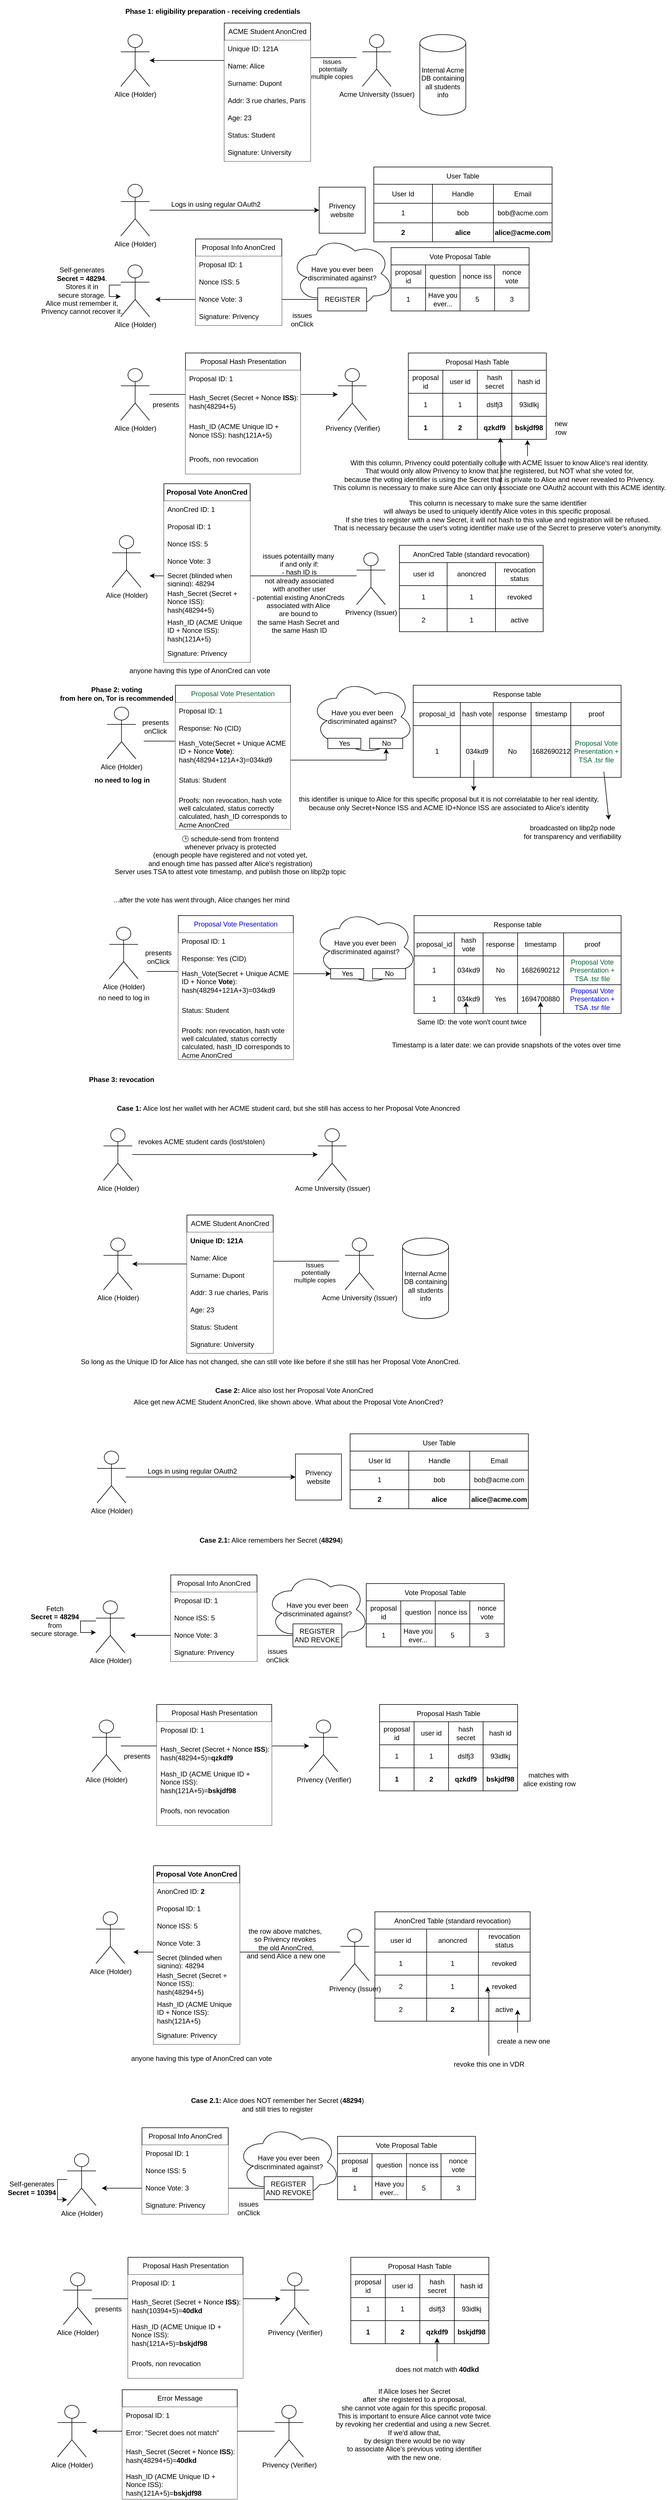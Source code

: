 <mxfile version="21.2.1" type="device">
  <diagram name="Page-1" id="qQwEXMbdSLe5uv3-hXgm">
    <mxGraphModel dx="2284" dy="822" grid="1" gridSize="10" guides="1" tooltips="1" connect="1" arrows="1" fold="1" page="1" pageScale="1" pageWidth="850" pageHeight="1100" math="0" shadow="0">
      <root>
        <mxCell id="0" />
        <mxCell id="1" parent="0" />
        <mxCell id="OeVJVSpPUuf5zKflXX3D-1" value="Alice (Holder)" style="shape=umlActor;verticalLabelPosition=bottom;verticalAlign=top;html=1;outlineConnect=0;" parent="1" vertex="1">
          <mxGeometry x="80" y="120" width="50" height="90" as="geometry" />
        </mxCell>
        <mxCell id="OeVJVSpPUuf5zKflXX3D-2" value="&lt;b&gt;Phase 1: eligibility preparation - receiving credentials&lt;/b&gt;" style="text;html=1;strokeColor=none;fillColor=none;align=center;verticalAlign=middle;whiteSpace=wrap;rounded=0;" parent="1" vertex="1">
          <mxGeometry x="50" y="60" width="380" height="40" as="geometry" />
        </mxCell>
        <mxCell id="OeVJVSpPUuf5zKflXX3D-4" style="edgeStyle=orthogonalEdgeStyle;rounded=0;orthogonalLoop=1;jettySize=auto;html=1;strokeColor=default;" parent="1" target="OeVJVSpPUuf5zKflXX3D-1" edge="1">
          <mxGeometry relative="1" as="geometry">
            <mxPoint x="490" y="160" as="sourcePoint" />
          </mxGeometry>
        </mxCell>
        <mxCell id="OeVJVSpPUuf5zKflXX3D-5" value="Issues&lt;br&gt;&amp;nbsp;potentially &lt;br&gt;multiple copies" style="edgeLabel;html=1;align=center;verticalAlign=middle;resizable=0;points=[];labelBackgroundColor=none;" parent="OeVJVSpPUuf5zKflXX3D-4" vertex="1" connectable="0">
          <mxGeometry x="0.247" y="-3" relative="1" as="geometry">
            <mxPoint x="180" y="18" as="offset" />
          </mxGeometry>
        </mxCell>
        <mxCell id="OeVJVSpPUuf5zKflXX3D-3" value="Acme University (Issuer)" style="shape=umlActor;verticalLabelPosition=bottom;verticalAlign=top;html=1;outlineConnect=0;" parent="1" vertex="1">
          <mxGeometry x="500" y="120" width="50" height="90" as="geometry" />
        </mxCell>
        <mxCell id="OeVJVSpPUuf5zKflXX3D-6" value="ACME Student AnonCred" style="swimlane;fontStyle=0;childLayout=stackLayout;horizontal=1;startSize=30;horizontalStack=0;resizeParent=1;resizeParentMax=0;resizeLast=0;collapsible=1;marginBottom=0;whiteSpace=wrap;html=1;fillColor=default;" parent="1" vertex="1">
          <mxGeometry x="260" y="100" width="150" height="240" as="geometry" />
        </mxCell>
        <mxCell id="OeVJVSpPUuf5zKflXX3D-10" value="Unique ID: 121A" style="text;strokeColor=none;fillColor=default;align=left;verticalAlign=middle;spacingLeft=4;spacingRight=4;overflow=hidden;points=[[0,0.5],[1,0.5]];portConstraint=eastwest;rotatable=0;whiteSpace=wrap;html=1;" parent="OeVJVSpPUuf5zKflXX3D-6" vertex="1">
          <mxGeometry y="30" width="150" height="30" as="geometry" />
        </mxCell>
        <mxCell id="OeVJVSpPUuf5zKflXX3D-7" value="&lt;div&gt;Name: Alice&lt;/div&gt;" style="text;strokeColor=none;fillColor=default;align=left;verticalAlign=middle;spacingLeft=4;spacingRight=4;overflow=hidden;points=[[0,0.5],[1,0.5]];portConstraint=eastwest;rotatable=0;whiteSpace=wrap;html=1;" parent="OeVJVSpPUuf5zKflXX3D-6" vertex="1">
          <mxGeometry y="60" width="150" height="30" as="geometry" />
        </mxCell>
        <mxCell id="OeVJVSpPUuf5zKflXX3D-8" value="Surname: Dupont" style="text;strokeColor=none;fillColor=default;align=left;verticalAlign=middle;spacingLeft=4;spacingRight=4;overflow=hidden;points=[[0,0.5],[1,0.5]];portConstraint=eastwest;rotatable=0;whiteSpace=wrap;html=1;" parent="OeVJVSpPUuf5zKflXX3D-6" vertex="1">
          <mxGeometry y="90" width="150" height="30" as="geometry" />
        </mxCell>
        <mxCell id="OeVJVSpPUuf5zKflXX3D-9" value="Addr: 3 rue charles, Paris" style="text;strokeColor=none;fillColor=default;align=left;verticalAlign=middle;spacingLeft=4;spacingRight=4;overflow=hidden;points=[[0,0.5],[1,0.5]];portConstraint=eastwest;rotatable=0;whiteSpace=wrap;html=1;" parent="OeVJVSpPUuf5zKflXX3D-6" vertex="1">
          <mxGeometry y="120" width="150" height="30" as="geometry" />
        </mxCell>
        <mxCell id="OeVJVSpPUuf5zKflXX3D-13" value="Age: 23" style="text;strokeColor=none;fillColor=default;align=left;verticalAlign=middle;spacingLeft=4;spacingRight=4;overflow=hidden;points=[[0,0.5],[1,0.5]];portConstraint=eastwest;rotatable=0;whiteSpace=wrap;html=1;" parent="OeVJVSpPUuf5zKflXX3D-6" vertex="1">
          <mxGeometry y="150" width="150" height="30" as="geometry" />
        </mxCell>
        <mxCell id="OeVJVSpPUuf5zKflXX3D-14" value="&lt;div&gt;Status: Student&lt;/div&gt;" style="text;strokeColor=none;fillColor=default;align=left;verticalAlign=middle;spacingLeft=4;spacingRight=4;overflow=hidden;points=[[0,0.5],[1,0.5]];portConstraint=eastwest;rotatable=0;whiteSpace=wrap;html=1;" parent="OeVJVSpPUuf5zKflXX3D-6" vertex="1">
          <mxGeometry y="180" width="150" height="30" as="geometry" />
        </mxCell>
        <mxCell id="OeVJVSpPUuf5zKflXX3D-17" value="&lt;div&gt;Signature: University&lt;/div&gt;" style="text;strokeColor=none;fillColor=default;align=left;verticalAlign=middle;spacingLeft=4;spacingRight=4;overflow=hidden;points=[[0,0.5],[1,0.5]];portConstraint=eastwest;rotatable=0;whiteSpace=wrap;html=1;" parent="OeVJVSpPUuf5zKflXX3D-6" vertex="1">
          <mxGeometry y="210" width="150" height="30" as="geometry" />
        </mxCell>
        <mxCell id="OeVJVSpPUuf5zKflXX3D-16" value="Internal Acme DB containing all students info" style="shape=cylinder3;whiteSpace=wrap;html=1;boundedLbl=1;backgroundOutline=1;size=15;" parent="1" vertex="1">
          <mxGeometry x="600" y="120" width="80" height="140" as="geometry" />
        </mxCell>
        <mxCell id="OeVJVSpPUuf5zKflXX3D-34" style="edgeStyle=orthogonalEdgeStyle;rounded=0;orthogonalLoop=1;jettySize=auto;html=1;entryX=0;entryY=0.5;entryDx=0;entryDy=0;" parent="1" source="OeVJVSpPUuf5zKflXX3D-18" target="OeVJVSpPUuf5zKflXX3D-33" edge="1">
          <mxGeometry relative="1" as="geometry">
            <mxPoint x="420" y="420" as="targetPoint" />
            <Array as="points">
              <mxPoint x="425" y="425" />
            </Array>
          </mxGeometry>
        </mxCell>
        <mxCell id="OeVJVSpPUuf5zKflXX3D-18" value="Alice (Holder)" style="shape=umlActor;verticalLabelPosition=bottom;verticalAlign=top;html=1;outlineConnect=0;" parent="1" vertex="1">
          <mxGeometry x="80" y="380" width="50" height="90" as="geometry" />
        </mxCell>
        <mxCell id="OeVJVSpPUuf5zKflXX3D-32" value="Have you ever been discriminated against?" style="ellipse;shape=cloud;whiteSpace=wrap;html=1;" parent="1" vertex="1">
          <mxGeometry x="375" y="470" width="180" height="130" as="geometry" />
        </mxCell>
        <mxCell id="OeVJVSpPUuf5zKflXX3D-33" value="Privency website" style="whiteSpace=wrap;html=1;aspect=fixed;" parent="1" vertex="1">
          <mxGeometry x="425" y="385" width="80" height="80" as="geometry" />
        </mxCell>
        <mxCell id="OeVJVSpPUuf5zKflXX3D-35" value="Logs in using regular OAuth2" style="text;html=1;align=center;verticalAlign=middle;resizable=0;points=[];autosize=1;strokeColor=none;fillColor=none;" parent="1" vertex="1">
          <mxGeometry x="155" y="400" width="180" height="30" as="geometry" />
        </mxCell>
        <mxCell id="OeVJVSpPUuf5zKflXX3D-36" value="REGISTER" style="rounded=0;whiteSpace=wrap;html=1;" parent="1" vertex="1">
          <mxGeometry x="422.5" y="560" width="85" height="40" as="geometry" />
        </mxCell>
        <mxCell id="OeVJVSpPUuf5zKflXX3D-161" value="" style="shape=partialRectangle;html=1;whiteSpace=wrap;connectable=0;strokeColor=inherit;overflow=hidden;fillColor=none;top=0;left=0;bottom=0;right=0;pointerEvents=1;fontSize=16;" parent="1" vertex="1">
          <mxGeometry x="643" y="598" width="93" height="55" as="geometry">
            <mxRectangle width="93" height="55" as="alternateBounds" />
          </mxGeometry>
        </mxCell>
        <mxCell id="OeVJVSpPUuf5zKflXX3D-162" value="Vote Proposal Table" style="shape=table;startSize=30;container=1;collapsible=0;childLayout=tableLayout;" parent="1" vertex="1">
          <mxGeometry x="550" y="490" width="240" height="110" as="geometry" />
        </mxCell>
        <mxCell id="OeVJVSpPUuf5zKflXX3D-163" value="" style="shape=tableRow;horizontal=0;startSize=0;swimlaneHead=0;swimlaneBody=0;strokeColor=inherit;top=0;left=0;bottom=0;right=0;collapsible=0;dropTarget=0;fillColor=none;points=[[0,0.5],[1,0.5]];portConstraint=eastwest;" parent="OeVJVSpPUuf5zKflXX3D-162" vertex="1">
          <mxGeometry y="30" width="240" height="40" as="geometry" />
        </mxCell>
        <mxCell id="OeVJVSpPUuf5zKflXX3D-164" value="proposal id" style="shape=partialRectangle;html=1;whiteSpace=wrap;connectable=0;strokeColor=inherit;overflow=hidden;fillColor=none;top=0;left=0;bottom=0;right=0;pointerEvents=1;" parent="OeVJVSpPUuf5zKflXX3D-163" vertex="1">
          <mxGeometry width="60" height="40" as="geometry">
            <mxRectangle width="60" height="40" as="alternateBounds" />
          </mxGeometry>
        </mxCell>
        <mxCell id="OeVJVSpPUuf5zKflXX3D-165" value="question" style="shape=partialRectangle;html=1;whiteSpace=wrap;connectable=0;strokeColor=inherit;overflow=hidden;fillColor=none;top=0;left=0;bottom=0;right=0;pointerEvents=1;" parent="OeVJVSpPUuf5zKflXX3D-163" vertex="1">
          <mxGeometry x="60" width="60" height="40" as="geometry">
            <mxRectangle width="60" height="40" as="alternateBounds" />
          </mxGeometry>
        </mxCell>
        <mxCell id="OeVJVSpPUuf5zKflXX3D-166" value="nonce iss" style="shape=partialRectangle;html=1;whiteSpace=wrap;connectable=0;strokeColor=inherit;overflow=hidden;fillColor=none;top=0;left=0;bottom=0;right=0;pointerEvents=1;" parent="OeVJVSpPUuf5zKflXX3D-163" vertex="1">
          <mxGeometry x="120" width="60" height="40" as="geometry">
            <mxRectangle width="60" height="40" as="alternateBounds" />
          </mxGeometry>
        </mxCell>
        <mxCell id="OeVJVSpPUuf5zKflXX3D-167" value="nonce vote" style="shape=partialRectangle;html=1;whiteSpace=wrap;connectable=0;strokeColor=inherit;overflow=hidden;fillColor=none;top=0;left=0;bottom=0;right=0;pointerEvents=1;" parent="OeVJVSpPUuf5zKflXX3D-163" vertex="1">
          <mxGeometry x="180" width="60" height="40" as="geometry">
            <mxRectangle width="60" height="40" as="alternateBounds" />
          </mxGeometry>
        </mxCell>
        <mxCell id="OeVJVSpPUuf5zKflXX3D-168" value="" style="shape=tableRow;horizontal=0;startSize=0;swimlaneHead=0;swimlaneBody=0;strokeColor=inherit;top=0;left=0;bottom=0;right=0;collapsible=0;dropTarget=0;fillColor=none;points=[[0,0.5],[1,0.5]];portConstraint=eastwest;" parent="OeVJVSpPUuf5zKflXX3D-162" vertex="1">
          <mxGeometry y="70" width="240" height="40" as="geometry" />
        </mxCell>
        <mxCell id="OeVJVSpPUuf5zKflXX3D-169" value="1" style="shape=partialRectangle;html=1;whiteSpace=wrap;connectable=0;strokeColor=inherit;overflow=hidden;fillColor=none;top=0;left=0;bottom=0;right=0;pointerEvents=1;" parent="OeVJVSpPUuf5zKflXX3D-168" vertex="1">
          <mxGeometry width="60" height="40" as="geometry">
            <mxRectangle width="60" height="40" as="alternateBounds" />
          </mxGeometry>
        </mxCell>
        <mxCell id="OeVJVSpPUuf5zKflXX3D-170" value="Have you ever..." style="shape=partialRectangle;html=1;whiteSpace=wrap;connectable=0;strokeColor=inherit;overflow=hidden;fillColor=none;top=0;left=0;bottom=0;right=0;pointerEvents=1;" parent="OeVJVSpPUuf5zKflXX3D-168" vertex="1">
          <mxGeometry x="60" width="60" height="40" as="geometry">
            <mxRectangle width="60" height="40" as="alternateBounds" />
          </mxGeometry>
        </mxCell>
        <mxCell id="OeVJVSpPUuf5zKflXX3D-171" value="5" style="shape=partialRectangle;html=1;whiteSpace=wrap;connectable=0;strokeColor=inherit;overflow=hidden;fillColor=none;top=0;left=0;bottom=0;right=0;pointerEvents=1;" parent="OeVJVSpPUuf5zKflXX3D-168" vertex="1">
          <mxGeometry x="120" width="60" height="40" as="geometry">
            <mxRectangle width="60" height="40" as="alternateBounds" />
          </mxGeometry>
        </mxCell>
        <mxCell id="OeVJVSpPUuf5zKflXX3D-172" value="3" style="shape=partialRectangle;html=1;whiteSpace=wrap;connectable=0;strokeColor=inherit;overflow=hidden;fillColor=none;top=0;left=0;bottom=0;right=0;pointerEvents=1;" parent="OeVJVSpPUuf5zKflXX3D-168" vertex="1">
          <mxGeometry x="180" width="60" height="40" as="geometry">
            <mxRectangle width="60" height="40" as="alternateBounds" />
          </mxGeometry>
        </mxCell>
        <mxCell id="OeVJVSpPUuf5zKflXX3D-173" value="Alice (Holder)" style="shape=umlActor;verticalLabelPosition=bottom;verticalAlign=top;html=1;outlineConnect=0;" parent="1" vertex="1">
          <mxGeometry x="80" y="520" width="50" height="90" as="geometry" />
        </mxCell>
        <mxCell id="OeVJVSpPUuf5zKflXX3D-176" value="&lt;div&gt;issues &lt;br&gt;&lt;/div&gt;&lt;div&gt;onClick&lt;/div&gt;" style="text;html=1;align=center;verticalAlign=middle;resizable=0;points=[];autosize=1;strokeColor=none;fillColor=none;" parent="1" vertex="1">
          <mxGeometry x="365" y="595" width="60" height="40" as="geometry" />
        </mxCell>
        <mxCell id="OeVJVSpPUuf5zKflXX3D-183" value="" style="edgeStyle=orthogonalEdgeStyle;rounded=0;orthogonalLoop=1;jettySize=auto;html=1;" parent="1" source="OeVJVSpPUuf5zKflXX3D-36" edge="1">
          <mxGeometry relative="1" as="geometry">
            <mxPoint x="423" y="580" as="sourcePoint" />
            <mxPoint x="140" y="580" as="targetPoint" />
            <Array as="points">
              <mxPoint x="190" y="580" />
              <mxPoint x="190" y="580" />
            </Array>
          </mxGeometry>
        </mxCell>
        <mxCell id="OeVJVSpPUuf5zKflXX3D-191" value="Proposal Info AnonCred" style="swimlane;fontStyle=0;childLayout=stackLayout;horizontal=1;startSize=30;horizontalStack=0;resizeParent=1;resizeParentMax=0;resizeLast=0;collapsible=1;marginBottom=0;whiteSpace=wrap;html=1;fillColor=default;" parent="1" vertex="1">
          <mxGeometry x="210" y="475" width="150" height="150" as="geometry" />
        </mxCell>
        <mxCell id="OeVJVSpPUuf5zKflXX3D-192" value="Proposal ID: 1" style="text;strokeColor=none;fillColor=default;align=left;verticalAlign=middle;spacingLeft=4;spacingRight=4;overflow=hidden;points=[[0,0.5],[1,0.5]];portConstraint=eastwest;rotatable=0;whiteSpace=wrap;html=1;" parent="OeVJVSpPUuf5zKflXX3D-191" vertex="1">
          <mxGeometry y="30" width="150" height="30" as="geometry" />
        </mxCell>
        <mxCell id="OeVJVSpPUuf5zKflXX3D-193" value="&lt;div&gt;Nonce ISS: 5&lt;/div&gt;" style="text;strokeColor=none;fillColor=default;align=left;verticalAlign=middle;spacingLeft=4;spacingRight=4;overflow=hidden;points=[[0,0.5],[1,0.5]];portConstraint=eastwest;rotatable=0;whiteSpace=wrap;html=1;" parent="OeVJVSpPUuf5zKflXX3D-191" vertex="1">
          <mxGeometry y="60" width="150" height="30" as="geometry" />
        </mxCell>
        <mxCell id="OeVJVSpPUuf5zKflXX3D-194" value="Nonce Vote: 3" style="text;strokeColor=none;fillColor=default;align=left;verticalAlign=middle;spacingLeft=4;spacingRight=4;overflow=hidden;points=[[0,0.5],[1,0.5]];portConstraint=eastwest;rotatable=0;whiteSpace=wrap;html=1;" parent="OeVJVSpPUuf5zKflXX3D-191" vertex="1">
          <mxGeometry y="90" width="150" height="30" as="geometry" />
        </mxCell>
        <mxCell id="OeVJVSpPUuf5zKflXX3D-198" value="&lt;div&gt;Signature: Privency&lt;/div&gt;" style="text;strokeColor=none;fillColor=default;align=left;verticalAlign=middle;spacingLeft=4;spacingRight=4;overflow=hidden;points=[[0,0.5],[1,0.5]];portConstraint=eastwest;rotatable=0;whiteSpace=wrap;html=1;" parent="OeVJVSpPUuf5zKflXX3D-191" vertex="1">
          <mxGeometry y="120" width="150" height="30" as="geometry" />
        </mxCell>
        <mxCell id="OeVJVSpPUuf5zKflXX3D-204" style="edgeStyle=orthogonalEdgeStyle;rounded=0;orthogonalLoop=1;jettySize=auto;html=1;" parent="1" source="OeVJVSpPUuf5zKflXX3D-201" target="OeVJVSpPUuf5zKflXX3D-203" edge="1">
          <mxGeometry relative="1" as="geometry" />
        </mxCell>
        <mxCell id="OeVJVSpPUuf5zKflXX3D-201" value="Alice (Holder)" style="shape=umlActor;verticalLabelPosition=bottom;verticalAlign=top;html=1;outlineConnect=0;" parent="1" vertex="1">
          <mxGeometry x="80" y="700" width="50" height="90" as="geometry" />
        </mxCell>
        <mxCell id="OeVJVSpPUuf5zKflXX3D-203" value="Privency (Verifier)" style="shape=umlActor;verticalLabelPosition=bottom;verticalAlign=top;html=1;outlineConnect=0;" parent="1" vertex="1">
          <mxGeometry x="457.5" y="700" width="50" height="90" as="geometry" />
        </mxCell>
        <mxCell id="OeVJVSpPUuf5zKflXX3D-205" value="presents" style="text;html=1;align=center;verticalAlign=middle;resizable=0;points=[];autosize=1;strokeColor=none;fillColor=none;" parent="1" vertex="1">
          <mxGeometry x="122.5" y="748" width="70" height="30" as="geometry" />
        </mxCell>
        <mxCell id="OeVJVSpPUuf5zKflXX3D-206" value="Proposal Hash Presentation" style="swimlane;fontStyle=0;childLayout=stackLayout;horizontal=1;startSize=30;horizontalStack=0;resizeParent=1;resizeParentMax=0;resizeLast=0;collapsible=1;marginBottom=0;whiteSpace=wrap;html=1;fillColor=default;" parent="1" vertex="1">
          <mxGeometry x="192.5" y="673" width="200" height="210" as="geometry" />
        </mxCell>
        <mxCell id="OeVJVSpPUuf5zKflXX3D-207" value="Proposal ID: 1" style="text;strokeColor=none;fillColor=default;align=left;verticalAlign=middle;spacingLeft=4;spacingRight=4;overflow=hidden;points=[[0,0.5],[1,0.5]];portConstraint=eastwest;rotatable=0;whiteSpace=wrap;html=1;" parent="OeVJVSpPUuf5zKflXX3D-206" vertex="1">
          <mxGeometry y="30" width="200" height="30" as="geometry" />
        </mxCell>
        <mxCell id="OeVJVSpPUuf5zKflXX3D-211" value="&lt;div&gt;Hash_Secret (Secret + Nonce &lt;b&gt;ISS&lt;/b&gt;): hash(48294+5)&lt;/div&gt;" style="text;strokeColor=none;fillColor=default;align=left;verticalAlign=middle;spacingLeft=4;spacingRight=4;overflow=hidden;points=[[0,0.5],[1,0.5]];portConstraint=eastwest;rotatable=0;whiteSpace=wrap;html=1;" parent="OeVJVSpPUuf5zKflXX3D-206" vertex="1">
          <mxGeometry y="60" width="200" height="50" as="geometry" />
        </mxCell>
        <mxCell id="w4XMIHq6AyRLh-OTriUX-1" value="Hash_ID (ACME Unique ID + Nonce ISS): hash(121A+5)" style="text;strokeColor=none;fillColor=default;align=left;verticalAlign=middle;spacingLeft=4;spacingRight=4;overflow=hidden;points=[[0,0.5],[1,0.5]];portConstraint=eastwest;rotatable=0;whiteSpace=wrap;html=1;" parent="OeVJVSpPUuf5zKflXX3D-206" vertex="1">
          <mxGeometry y="110" width="200" height="50" as="geometry" />
        </mxCell>
        <mxCell id="OeVJVSpPUuf5zKflXX3D-212" value="&lt;div&gt;Proofs, non revocation&lt;br&gt;&lt;/div&gt;" style="text;strokeColor=none;fillColor=default;align=left;verticalAlign=middle;spacingLeft=4;spacingRight=4;overflow=hidden;points=[[0,0.5],[1,0.5]];portConstraint=eastwest;rotatable=0;whiteSpace=wrap;html=1;" parent="OeVJVSpPUuf5zKflXX3D-206" vertex="1">
          <mxGeometry y="160" width="200" height="50" as="geometry" />
        </mxCell>
        <mxCell id="OeVJVSpPUuf5zKflXX3D-240" value="Alice (Holder)" style="shape=umlActor;verticalLabelPosition=bottom;verticalAlign=top;html=1;outlineConnect=0;" parent="1" vertex="1">
          <mxGeometry x="65" y="990" width="50" height="90" as="geometry" />
        </mxCell>
        <mxCell id="OeVJVSpPUuf5zKflXX3D-260" style="edgeStyle=orthogonalEdgeStyle;rounded=0;orthogonalLoop=1;jettySize=auto;html=1;" parent="1" source="OeVJVSpPUuf5zKflXX3D-241" edge="1">
          <mxGeometry relative="1" as="geometry">
            <mxPoint x="130" y="1060" as="targetPoint" />
            <Array as="points">
              <mxPoint x="400" y="1060" />
              <mxPoint x="400" y="1060" />
            </Array>
          </mxGeometry>
        </mxCell>
        <mxCell id="OeVJVSpPUuf5zKflXX3D-241" value="Privency (Issuer)" style="shape=umlActor;verticalLabelPosition=bottom;verticalAlign=top;html=1;outlineConnect=0;" parent="1" vertex="1">
          <mxGeometry x="490" y="1020" width="50" height="90" as="geometry" />
        </mxCell>
        <mxCell id="OeVJVSpPUuf5zKflXX3D-247" value="AnonCred Table (standard revocation)" style="shape=table;startSize=30;container=1;collapsible=0;childLayout=tableLayout;" parent="1" vertex="1">
          <mxGeometry x="564.5" y="1007" width="250" height="150" as="geometry" />
        </mxCell>
        <mxCell id="OeVJVSpPUuf5zKflXX3D-248" value="" style="shape=tableRow;horizontal=0;startSize=0;swimlaneHead=0;swimlaneBody=0;strokeColor=inherit;top=0;left=0;bottom=0;right=0;collapsible=0;dropTarget=0;fillColor=none;points=[[0,0.5],[1,0.5]];portConstraint=eastwest;" parent="OeVJVSpPUuf5zKflXX3D-247" vertex="1">
          <mxGeometry y="30" width="250" height="40" as="geometry" />
        </mxCell>
        <mxCell id="OeVJVSpPUuf5zKflXX3D-249" value="user id" style="shape=partialRectangle;html=1;whiteSpace=wrap;connectable=0;strokeColor=inherit;overflow=hidden;fillColor=none;top=0;left=0;bottom=0;right=0;pointerEvents=1;" parent="OeVJVSpPUuf5zKflXX3D-248" vertex="1">
          <mxGeometry width="83" height="40" as="geometry">
            <mxRectangle width="83" height="40" as="alternateBounds" />
          </mxGeometry>
        </mxCell>
        <mxCell id="OeVJVSpPUuf5zKflXX3D-250" value="anoncred" style="shape=partialRectangle;html=1;whiteSpace=wrap;connectable=0;strokeColor=inherit;overflow=hidden;fillColor=none;top=0;left=0;bottom=0;right=0;pointerEvents=1;" parent="OeVJVSpPUuf5zKflXX3D-248" vertex="1">
          <mxGeometry x="83" width="84" height="40" as="geometry">
            <mxRectangle width="84" height="40" as="alternateBounds" />
          </mxGeometry>
        </mxCell>
        <mxCell id="OeVJVSpPUuf5zKflXX3D-251" value="revocation status" style="shape=partialRectangle;html=1;whiteSpace=wrap;connectable=0;strokeColor=inherit;overflow=hidden;fillColor=none;top=0;left=0;bottom=0;right=0;pointerEvents=1;" parent="OeVJVSpPUuf5zKflXX3D-248" vertex="1">
          <mxGeometry x="167" width="83" height="40" as="geometry">
            <mxRectangle width="83" height="40" as="alternateBounds" />
          </mxGeometry>
        </mxCell>
        <mxCell id="OeVJVSpPUuf5zKflXX3D-252" value="" style="shape=tableRow;horizontal=0;startSize=0;swimlaneHead=0;swimlaneBody=0;strokeColor=inherit;top=0;left=0;bottom=0;right=0;collapsible=0;dropTarget=0;fillColor=none;points=[[0,0.5],[1,0.5]];portConstraint=eastwest;" parent="OeVJVSpPUuf5zKflXX3D-247" vertex="1">
          <mxGeometry y="70" width="250" height="40" as="geometry" />
        </mxCell>
        <mxCell id="OeVJVSpPUuf5zKflXX3D-253" value="1" style="shape=partialRectangle;html=1;whiteSpace=wrap;connectable=0;strokeColor=inherit;overflow=hidden;fillColor=none;top=0;left=0;bottom=0;right=0;pointerEvents=1;" parent="OeVJVSpPUuf5zKflXX3D-252" vertex="1">
          <mxGeometry width="83" height="40" as="geometry">
            <mxRectangle width="83" height="40" as="alternateBounds" />
          </mxGeometry>
        </mxCell>
        <mxCell id="OeVJVSpPUuf5zKflXX3D-254" value="1" style="shape=partialRectangle;html=1;whiteSpace=wrap;connectable=0;strokeColor=inherit;overflow=hidden;fillColor=none;top=0;left=0;bottom=0;right=0;pointerEvents=1;" parent="OeVJVSpPUuf5zKflXX3D-252" vertex="1">
          <mxGeometry x="83" width="84" height="40" as="geometry">
            <mxRectangle width="84" height="40" as="alternateBounds" />
          </mxGeometry>
        </mxCell>
        <mxCell id="OeVJVSpPUuf5zKflXX3D-255" value="revoked" style="shape=partialRectangle;html=1;whiteSpace=wrap;connectable=0;strokeColor=inherit;overflow=hidden;fillColor=none;top=0;left=0;bottom=0;right=0;pointerEvents=1;" parent="OeVJVSpPUuf5zKflXX3D-252" vertex="1">
          <mxGeometry x="167" width="83" height="40" as="geometry">
            <mxRectangle width="83" height="40" as="alternateBounds" />
          </mxGeometry>
        </mxCell>
        <mxCell id="OeVJVSpPUuf5zKflXX3D-256" value="" style="shape=tableRow;horizontal=0;startSize=0;swimlaneHead=0;swimlaneBody=0;strokeColor=inherit;top=0;left=0;bottom=0;right=0;collapsible=0;dropTarget=0;fillColor=none;points=[[0,0.5],[1,0.5]];portConstraint=eastwest;" parent="OeVJVSpPUuf5zKflXX3D-247" vertex="1">
          <mxGeometry y="110" width="250" height="40" as="geometry" />
        </mxCell>
        <mxCell id="OeVJVSpPUuf5zKflXX3D-257" value="2" style="shape=partialRectangle;html=1;whiteSpace=wrap;connectable=0;strokeColor=inherit;overflow=hidden;fillColor=none;top=0;left=0;bottom=0;right=0;pointerEvents=1;" parent="OeVJVSpPUuf5zKflXX3D-256" vertex="1">
          <mxGeometry width="83" height="40" as="geometry">
            <mxRectangle width="83" height="40" as="alternateBounds" />
          </mxGeometry>
        </mxCell>
        <mxCell id="OeVJVSpPUuf5zKflXX3D-258" value="&lt;span style=&quot;color: rgb(0, 0, 0); font-family: Helvetica; font-size: 12px; font-style: normal; font-variant-ligatures: normal; font-variant-caps: normal; font-weight: 400; letter-spacing: normal; orphans: 2; text-align: center; text-indent: 0px; text-transform: none; widows: 2; word-spacing: 0px; -webkit-text-stroke-width: 0px; background-color: rgb(251, 251, 251); text-decoration-thickness: initial; text-decoration-style: initial; text-decoration-color: initial; float: none; display: inline !important;&quot;&gt;1&lt;/span&gt;" style="shape=partialRectangle;html=1;whiteSpace=wrap;connectable=0;strokeColor=inherit;overflow=hidden;fillColor=none;top=0;left=0;bottom=0;right=0;pointerEvents=1;" parent="OeVJVSpPUuf5zKflXX3D-256" vertex="1">
          <mxGeometry x="83" width="84" height="40" as="geometry">
            <mxRectangle width="84" height="40" as="alternateBounds" />
          </mxGeometry>
        </mxCell>
        <mxCell id="OeVJVSpPUuf5zKflXX3D-259" value="&lt;span style=&quot;color: rgb(0, 0, 0); font-family: Helvetica; font-size: 12px; font-style: normal; font-variant-ligatures: normal; font-variant-caps: normal; font-weight: 400; letter-spacing: normal; orphans: 2; text-align: center; text-indent: 0px; text-transform: none; widows: 2; word-spacing: 0px; -webkit-text-stroke-width: 0px; background-color: rgb(251, 251, 251); text-decoration-thickness: initial; text-decoration-style: initial; text-decoration-color: initial; float: none; display: inline !important;&quot;&gt;active&lt;/span&gt;" style="shape=partialRectangle;html=1;whiteSpace=wrap;connectable=0;strokeColor=inherit;overflow=hidden;fillColor=none;top=0;left=0;bottom=0;right=0;pointerEvents=1;" parent="OeVJVSpPUuf5zKflXX3D-256" vertex="1">
          <mxGeometry x="167" width="83" height="40" as="geometry">
            <mxRectangle width="83" height="40" as="alternateBounds" />
          </mxGeometry>
        </mxCell>
        <mxCell id="OeVJVSpPUuf5zKflXX3D-263" value="Proposal Vote AnonCred" style="swimlane;fontStyle=1;childLayout=stackLayout;horizontal=1;startSize=30;horizontalStack=0;resizeParent=1;resizeParentMax=0;resizeLast=0;collapsible=1;marginBottom=0;whiteSpace=wrap;html=1;fillColor=default;" parent="1" vertex="1">
          <mxGeometry x="155" y="900" width="150" height="310" as="geometry" />
        </mxCell>
        <mxCell id="RCCIjt6ZIgI7EhZnLY2O-198" value="AnonCred ID: 1" style="text;strokeColor=none;fillColor=default;align=left;verticalAlign=middle;spacingLeft=4;spacingRight=4;overflow=hidden;points=[[0,0.5],[1,0.5]];portConstraint=eastwest;rotatable=0;whiteSpace=wrap;html=1;" parent="OeVJVSpPUuf5zKflXX3D-263" vertex="1">
          <mxGeometry y="30" width="150" height="30" as="geometry" />
        </mxCell>
        <mxCell id="OeVJVSpPUuf5zKflXX3D-264" value="Proposal ID: 1" style="text;strokeColor=none;fillColor=default;align=left;verticalAlign=middle;spacingLeft=4;spacingRight=4;overflow=hidden;points=[[0,0.5],[1,0.5]];portConstraint=eastwest;rotatable=0;whiteSpace=wrap;html=1;" parent="OeVJVSpPUuf5zKflXX3D-263" vertex="1">
          <mxGeometry y="60" width="150" height="30" as="geometry" />
        </mxCell>
        <mxCell id="OeVJVSpPUuf5zKflXX3D-265" value="&lt;div&gt;Nonce ISS: 5&lt;/div&gt;" style="text;strokeColor=none;fillColor=default;align=left;verticalAlign=middle;spacingLeft=4;spacingRight=4;overflow=hidden;points=[[0,0.5],[1,0.5]];portConstraint=eastwest;rotatable=0;whiteSpace=wrap;html=1;" parent="OeVJVSpPUuf5zKflXX3D-263" vertex="1">
          <mxGeometry y="90" width="150" height="30" as="geometry" />
        </mxCell>
        <mxCell id="OeVJVSpPUuf5zKflXX3D-266" value="Nonce Vote: 3" style="text;strokeColor=none;fillColor=default;align=left;verticalAlign=middle;spacingLeft=4;spacingRight=4;overflow=hidden;points=[[0,0.5],[1,0.5]];portConstraint=eastwest;rotatable=0;whiteSpace=wrap;html=1;" parent="OeVJVSpPUuf5zKflXX3D-263" vertex="1">
          <mxGeometry y="120" width="150" height="30" as="geometry" />
        </mxCell>
        <mxCell id="OeVJVSpPUuf5zKflXX3D-267" value="Secret (blinded when signing): 48294" style="text;strokeColor=none;fillColor=default;align=left;verticalAlign=middle;spacingLeft=4;spacingRight=4;overflow=hidden;points=[[0,0.5],[1,0.5]];portConstraint=eastwest;rotatable=0;whiteSpace=wrap;html=1;" parent="OeVJVSpPUuf5zKflXX3D-263" vertex="1">
          <mxGeometry y="150" width="150" height="30" as="geometry" />
        </mxCell>
        <mxCell id="OeVJVSpPUuf5zKflXX3D-288" value="Hash_Secret (Secret + Nonce ISS): hash(48294+5)" style="text;strokeColor=none;fillColor=default;align=left;verticalAlign=middle;spacingLeft=4;spacingRight=4;overflow=hidden;points=[[0,0.5],[1,0.5]];portConstraint=eastwest;rotatable=0;whiteSpace=wrap;html=1;" parent="OeVJVSpPUuf5zKflXX3D-263" vertex="1">
          <mxGeometry y="180" width="150" height="50" as="geometry" />
        </mxCell>
        <mxCell id="w4XMIHq6AyRLh-OTriUX-30" value="Hash_ID (ACME Unique ID + Nonce ISS): hash(121A+5)" style="text;strokeColor=none;fillColor=default;align=left;verticalAlign=middle;spacingLeft=4;spacingRight=4;overflow=hidden;points=[[0,0.5],[1,0.5]];portConstraint=eastwest;rotatable=0;whiteSpace=wrap;html=1;" parent="OeVJVSpPUuf5zKflXX3D-263" vertex="1">
          <mxGeometry y="230" width="150" height="50" as="geometry" />
        </mxCell>
        <mxCell id="OeVJVSpPUuf5zKflXX3D-268" value="&lt;div&gt;Signature: Privency&lt;/div&gt;" style="text;strokeColor=none;fillColor=default;align=left;verticalAlign=middle;spacingLeft=4;spacingRight=4;overflow=hidden;points=[[0,0.5],[1,0.5]];portConstraint=eastwest;rotatable=0;whiteSpace=wrap;html=1;" parent="OeVJVSpPUuf5zKflXX3D-263" vertex="1">
          <mxGeometry y="280" width="150" height="30" as="geometry" />
        </mxCell>
        <mxCell id="OeVJVSpPUuf5zKflXX3D-273" value="User Table" style="shape=table;startSize=30;container=1;collapsible=0;childLayout=tableLayout;" parent="1" vertex="1">
          <mxGeometry x="520" y="350" width="310" height="130" as="geometry" />
        </mxCell>
        <mxCell id="OeVJVSpPUuf5zKflXX3D-274" value="" style="shape=tableRow;horizontal=0;startSize=0;swimlaneHead=0;swimlaneBody=0;strokeColor=inherit;top=0;left=0;bottom=0;right=0;collapsible=0;dropTarget=0;fillColor=none;points=[[0,0.5],[1,0.5]];portConstraint=eastwest;" parent="OeVJVSpPUuf5zKflXX3D-273" vertex="1">
          <mxGeometry y="30" width="310" height="33" as="geometry" />
        </mxCell>
        <mxCell id="OeVJVSpPUuf5zKflXX3D-275" value="User Id" style="shape=partialRectangle;html=1;whiteSpace=wrap;connectable=0;strokeColor=inherit;overflow=hidden;fillColor=none;top=0;left=0;bottom=0;right=0;pointerEvents=1;" parent="OeVJVSpPUuf5zKflXX3D-274" vertex="1">
          <mxGeometry width="102" height="33" as="geometry">
            <mxRectangle width="102" height="33" as="alternateBounds" />
          </mxGeometry>
        </mxCell>
        <mxCell id="OeVJVSpPUuf5zKflXX3D-276" value="Handle" style="shape=partialRectangle;html=1;whiteSpace=wrap;connectable=0;strokeColor=inherit;overflow=hidden;fillColor=none;top=0;left=0;bottom=0;right=0;pointerEvents=1;" parent="OeVJVSpPUuf5zKflXX3D-274" vertex="1">
          <mxGeometry x="102" width="106" height="33" as="geometry">
            <mxRectangle width="106" height="33" as="alternateBounds" />
          </mxGeometry>
        </mxCell>
        <mxCell id="OeVJVSpPUuf5zKflXX3D-277" value="Email" style="shape=partialRectangle;html=1;whiteSpace=wrap;connectable=0;strokeColor=inherit;overflow=hidden;fillColor=none;top=0;left=0;bottom=0;right=0;pointerEvents=1;" parent="OeVJVSpPUuf5zKflXX3D-274" vertex="1">
          <mxGeometry x="208" width="102" height="33" as="geometry">
            <mxRectangle width="102" height="33" as="alternateBounds" />
          </mxGeometry>
        </mxCell>
        <mxCell id="OeVJVSpPUuf5zKflXX3D-278" value="" style="shape=tableRow;horizontal=0;startSize=0;swimlaneHead=0;swimlaneBody=0;strokeColor=inherit;top=0;left=0;bottom=0;right=0;collapsible=0;dropTarget=0;fillColor=none;points=[[0,0.5],[1,0.5]];portConstraint=eastwest;" parent="OeVJVSpPUuf5zKflXX3D-273" vertex="1">
          <mxGeometry y="63" width="310" height="34" as="geometry" />
        </mxCell>
        <mxCell id="OeVJVSpPUuf5zKflXX3D-279" value="1" style="shape=partialRectangle;html=1;whiteSpace=wrap;connectable=0;strokeColor=inherit;overflow=hidden;fillColor=none;top=0;left=0;bottom=0;right=0;pointerEvents=1;" parent="OeVJVSpPUuf5zKflXX3D-278" vertex="1">
          <mxGeometry width="102" height="34" as="geometry">
            <mxRectangle width="102" height="34" as="alternateBounds" />
          </mxGeometry>
        </mxCell>
        <mxCell id="OeVJVSpPUuf5zKflXX3D-280" value="bob" style="shape=partialRectangle;html=1;whiteSpace=wrap;connectable=0;strokeColor=inherit;overflow=hidden;fillColor=none;top=0;left=0;bottom=0;right=0;pointerEvents=1;" parent="OeVJVSpPUuf5zKflXX3D-278" vertex="1">
          <mxGeometry x="102" width="106" height="34" as="geometry">
            <mxRectangle width="106" height="34" as="alternateBounds" />
          </mxGeometry>
        </mxCell>
        <mxCell id="OeVJVSpPUuf5zKflXX3D-281" value="bob@acme.com" style="shape=partialRectangle;html=1;whiteSpace=wrap;connectable=0;strokeColor=inherit;overflow=hidden;fillColor=none;top=0;left=0;bottom=0;right=0;pointerEvents=1;" parent="OeVJVSpPUuf5zKflXX3D-278" vertex="1">
          <mxGeometry x="208" width="102" height="34" as="geometry">
            <mxRectangle width="102" height="34" as="alternateBounds" />
          </mxGeometry>
        </mxCell>
        <mxCell id="OeVJVSpPUuf5zKflXX3D-282" value="" style="shape=tableRow;horizontal=0;startSize=0;swimlaneHead=0;swimlaneBody=0;strokeColor=inherit;top=0;left=0;bottom=0;right=0;collapsible=0;dropTarget=0;fillColor=none;points=[[0,0.5],[1,0.5]];portConstraint=eastwest;" parent="OeVJVSpPUuf5zKflXX3D-273" vertex="1">
          <mxGeometry y="97" width="310" height="33" as="geometry" />
        </mxCell>
        <mxCell id="OeVJVSpPUuf5zKflXX3D-283" value="2" style="shape=partialRectangle;html=1;whiteSpace=wrap;connectable=0;strokeColor=inherit;overflow=hidden;fillColor=none;top=0;left=0;bottom=0;right=0;pointerEvents=1;fontStyle=1" parent="OeVJVSpPUuf5zKflXX3D-282" vertex="1">
          <mxGeometry width="102" height="33" as="geometry">
            <mxRectangle width="102" height="33" as="alternateBounds" />
          </mxGeometry>
        </mxCell>
        <mxCell id="OeVJVSpPUuf5zKflXX3D-284" value="alice" style="shape=partialRectangle;html=1;whiteSpace=wrap;connectable=0;strokeColor=inherit;overflow=hidden;fillColor=none;top=0;left=0;bottom=0;right=0;pointerEvents=1;fontStyle=1" parent="OeVJVSpPUuf5zKflXX3D-282" vertex="1">
          <mxGeometry x="102" width="106" height="33" as="geometry">
            <mxRectangle width="106" height="33" as="alternateBounds" />
          </mxGeometry>
        </mxCell>
        <mxCell id="OeVJVSpPUuf5zKflXX3D-285" value="alice@acme.com" style="shape=partialRectangle;html=1;whiteSpace=wrap;connectable=0;strokeColor=inherit;overflow=hidden;fillColor=none;top=0;left=0;bottom=0;right=0;pointerEvents=1;fontStyle=1" parent="OeVJVSpPUuf5zKflXX3D-282" vertex="1">
          <mxGeometry x="208" width="102" height="33" as="geometry">
            <mxRectangle width="102" height="33" as="alternateBounds" />
          </mxGeometry>
        </mxCell>
        <mxCell id="OeVJVSpPUuf5zKflXX3D-290" value="&lt;div&gt;new&lt;/div&gt;&lt;div&gt;row&lt;br&gt;&lt;/div&gt;" style="text;html=1;align=center;verticalAlign=middle;resizable=0;points=[];autosize=1;strokeColor=none;fillColor=none;" parent="1" vertex="1">
          <mxGeometry x="820" y="783" width="50" height="40" as="geometry" />
        </mxCell>
        <mxCell id="OeVJVSpPUuf5zKflXX3D-297" value="&lt;b&gt;Phase 2: voting&lt;br&gt;from here on, Tor is recommended&lt;br&gt;&lt;/b&gt;" style="text;html=1;strokeColor=none;fillColor=none;align=center;verticalAlign=middle;whiteSpace=wrap;rounded=0;" parent="1" vertex="1">
          <mxGeometry x="-27.5" y="1250" width="200" height="30" as="geometry" />
        </mxCell>
        <mxCell id="w4XMIHq6AyRLh-OTriUX-5" value="Proposal Hash Table" style="shape=table;startSize=30;container=1;collapsible=0;childLayout=tableLayout;" parent="1" vertex="1">
          <mxGeometry x="580" y="673" width="240" height="150" as="geometry" />
        </mxCell>
        <mxCell id="w4XMIHq6AyRLh-OTriUX-6" value="" style="shape=tableRow;horizontal=0;startSize=0;swimlaneHead=0;swimlaneBody=0;strokeColor=inherit;top=0;left=0;bottom=0;right=0;collapsible=0;dropTarget=0;fillColor=none;points=[[0,0.5],[1,0.5]];portConstraint=eastwest;" parent="w4XMIHq6AyRLh-OTriUX-5" vertex="1">
          <mxGeometry y="30" width="240" height="40" as="geometry" />
        </mxCell>
        <mxCell id="w4XMIHq6AyRLh-OTriUX-7" value="proposal id" style="shape=partialRectangle;html=1;whiteSpace=wrap;connectable=0;strokeColor=inherit;overflow=hidden;fillColor=none;top=0;left=0;bottom=0;right=0;pointerEvents=1;" parent="w4XMIHq6AyRLh-OTriUX-6" vertex="1">
          <mxGeometry width="60" height="40" as="geometry">
            <mxRectangle width="60" height="40" as="alternateBounds" />
          </mxGeometry>
        </mxCell>
        <mxCell id="w4XMIHq6AyRLh-OTriUX-8" value="user id" style="shape=partialRectangle;html=1;whiteSpace=wrap;connectable=0;strokeColor=inherit;overflow=hidden;fillColor=none;top=0;left=0;bottom=0;right=0;pointerEvents=1;" parent="w4XMIHq6AyRLh-OTriUX-6" vertex="1">
          <mxGeometry x="60" width="60" height="40" as="geometry">
            <mxRectangle width="60" height="40" as="alternateBounds" />
          </mxGeometry>
        </mxCell>
        <mxCell id="w4XMIHq6AyRLh-OTriUX-9" value="hash secret" style="shape=partialRectangle;html=1;whiteSpace=wrap;connectable=0;strokeColor=inherit;overflow=hidden;fillColor=none;top=0;left=0;bottom=0;right=0;pointerEvents=1;" parent="w4XMIHq6AyRLh-OTriUX-6" vertex="1">
          <mxGeometry x="120" width="60" height="40" as="geometry">
            <mxRectangle width="60" height="40" as="alternateBounds" />
          </mxGeometry>
        </mxCell>
        <mxCell id="w4XMIHq6AyRLh-OTriUX-10" value="hash id" style="shape=partialRectangle;html=1;whiteSpace=wrap;connectable=0;strokeColor=inherit;overflow=hidden;fillColor=none;top=0;left=0;bottom=0;right=0;pointerEvents=1;" parent="w4XMIHq6AyRLh-OTriUX-6" vertex="1">
          <mxGeometry x="180" width="60" height="40" as="geometry">
            <mxRectangle width="60" height="40" as="alternateBounds" />
          </mxGeometry>
        </mxCell>
        <mxCell id="w4XMIHq6AyRLh-OTriUX-11" value="" style="shape=tableRow;horizontal=0;startSize=0;swimlaneHead=0;swimlaneBody=0;strokeColor=inherit;top=0;left=0;bottom=0;right=0;collapsible=0;dropTarget=0;fillColor=none;points=[[0,0.5],[1,0.5]];portConstraint=eastwest;" parent="w4XMIHq6AyRLh-OTriUX-5" vertex="1">
          <mxGeometry y="70" width="240" height="40" as="geometry" />
        </mxCell>
        <mxCell id="w4XMIHq6AyRLh-OTriUX-12" value="1" style="shape=partialRectangle;html=1;whiteSpace=wrap;connectable=0;strokeColor=inherit;overflow=hidden;fillColor=none;top=0;left=0;bottom=0;right=0;pointerEvents=1;" parent="w4XMIHq6AyRLh-OTriUX-11" vertex="1">
          <mxGeometry width="60" height="40" as="geometry">
            <mxRectangle width="60" height="40" as="alternateBounds" />
          </mxGeometry>
        </mxCell>
        <mxCell id="w4XMIHq6AyRLh-OTriUX-13" value="1" style="shape=partialRectangle;html=1;whiteSpace=wrap;connectable=0;strokeColor=inherit;overflow=hidden;fillColor=none;top=0;left=0;bottom=0;right=0;pointerEvents=1;" parent="w4XMIHq6AyRLh-OTriUX-11" vertex="1">
          <mxGeometry x="60" width="60" height="40" as="geometry">
            <mxRectangle width="60" height="40" as="alternateBounds" />
          </mxGeometry>
        </mxCell>
        <mxCell id="w4XMIHq6AyRLh-OTriUX-14" value="dslfj3" style="shape=partialRectangle;html=1;whiteSpace=wrap;connectable=0;strokeColor=inherit;overflow=hidden;fillColor=none;top=0;left=0;bottom=0;right=0;pointerEvents=1;" parent="w4XMIHq6AyRLh-OTriUX-11" vertex="1">
          <mxGeometry x="120" width="60" height="40" as="geometry">
            <mxRectangle width="60" height="40" as="alternateBounds" />
          </mxGeometry>
        </mxCell>
        <mxCell id="w4XMIHq6AyRLh-OTriUX-15" value="93idlkj" style="shape=partialRectangle;html=1;whiteSpace=wrap;connectable=0;strokeColor=inherit;overflow=hidden;fillColor=none;top=0;left=0;bottom=0;right=0;pointerEvents=1;" parent="w4XMIHq6AyRLh-OTriUX-11" vertex="1">
          <mxGeometry x="180" width="60" height="40" as="geometry">
            <mxRectangle width="60" height="40" as="alternateBounds" />
          </mxGeometry>
        </mxCell>
        <mxCell id="w4XMIHq6AyRLh-OTriUX-16" value="" style="shape=tableRow;horizontal=0;startSize=0;swimlaneHead=0;swimlaneBody=0;strokeColor=inherit;top=0;left=0;bottom=0;right=0;collapsible=0;dropTarget=0;fillColor=none;points=[[0,0.5],[1,0.5]];portConstraint=eastwest;" parent="w4XMIHq6AyRLh-OTriUX-5" vertex="1">
          <mxGeometry y="110" width="240" height="40" as="geometry" />
        </mxCell>
        <mxCell id="w4XMIHq6AyRLh-OTriUX-17" value="1" style="shape=partialRectangle;html=1;whiteSpace=wrap;connectable=0;strokeColor=inherit;overflow=hidden;fillColor=none;top=0;left=0;bottom=0;right=0;pointerEvents=1;fontStyle=1" parent="w4XMIHq6AyRLh-OTriUX-16" vertex="1">
          <mxGeometry width="60" height="40" as="geometry">
            <mxRectangle width="60" height="40" as="alternateBounds" />
          </mxGeometry>
        </mxCell>
        <mxCell id="w4XMIHq6AyRLh-OTriUX-18" value="2" style="shape=partialRectangle;html=1;whiteSpace=wrap;connectable=0;strokeColor=inherit;overflow=hidden;fillColor=none;top=0;left=0;bottom=0;right=0;pointerEvents=1;fontStyle=1" parent="w4XMIHq6AyRLh-OTriUX-16" vertex="1">
          <mxGeometry x="60" width="60" height="40" as="geometry">
            <mxRectangle width="60" height="40" as="alternateBounds" />
          </mxGeometry>
        </mxCell>
        <mxCell id="w4XMIHq6AyRLh-OTriUX-19" value="qzkdf9" style="shape=partialRectangle;html=1;whiteSpace=wrap;connectable=0;strokeColor=inherit;overflow=hidden;fillColor=none;top=0;left=0;bottom=0;right=0;pointerEvents=1;fontStyle=1" parent="w4XMIHq6AyRLh-OTriUX-16" vertex="1">
          <mxGeometry x="120" width="60" height="40" as="geometry">
            <mxRectangle width="60" height="40" as="alternateBounds" />
          </mxGeometry>
        </mxCell>
        <mxCell id="w4XMIHq6AyRLh-OTriUX-20" value="bskjdf98" style="shape=partialRectangle;html=1;whiteSpace=wrap;connectable=0;strokeColor=inherit;overflow=hidden;fillColor=none;top=0;left=0;bottom=0;right=0;pointerEvents=1;fontStyle=1" parent="w4XMIHq6AyRLh-OTriUX-16" vertex="1">
          <mxGeometry x="180" width="60" height="40" as="geometry">
            <mxRectangle width="60" height="40" as="alternateBounds" />
          </mxGeometry>
        </mxCell>
        <mxCell id="w4XMIHq6AyRLh-OTriUX-27" value="" style="endArrow=classic;html=1;rounded=0;entryX=0.863;entryY=1.025;entryDx=0;entryDy=0;entryPerimeter=0;exitX=0.583;exitY=0.029;exitDx=0;exitDy=0;exitPerimeter=0;" parent="1" source="w4XMIHq6AyRLh-OTriUX-28" target="w4XMIHq6AyRLh-OTriUX-16" edge="1">
          <mxGeometry width="50" height="50" relative="1" as="geometry">
            <mxPoint x="787" y="850" as="sourcePoint" />
            <mxPoint x="450" y="760" as="targetPoint" />
          </mxGeometry>
        </mxCell>
        <mxCell id="w4XMIHq6AyRLh-OTriUX-28" value="With this column, Privency could potentially collude with ACME Issuer to know Alice&#39;s real identity.&lt;br&gt;That would only allow Privency to know that she registered, but NOT what she voted for,&lt;br&gt;because the voting identifier is using the Secret that is private to Alice and never revealed to Privency.&lt;br&gt;This column is necessary to make sure Alice can only associate one OAuth2 account with this ACME identity." style="text;html=1;align=center;verticalAlign=middle;resizable=0;points=[];autosize=1;strokeColor=none;fillColor=none;" parent="1" vertex="1">
          <mxGeometry x="437.5" y="850" width="600" height="70" as="geometry" />
        </mxCell>
        <mxCell id="w4XMIHq6AyRLh-OTriUX-31" style="edgeStyle=orthogonalEdgeStyle;rounded=0;orthogonalLoop=1;jettySize=auto;html=1;entryX=0.5;entryY=1;entryDx=0;entryDy=0;" parent="1" target="w4XMIHq6AyRLh-OTriUX-154" edge="1">
          <mxGeometry relative="1" as="geometry">
            <mxPoint x="120" y="1347" as="sourcePoint" />
            <mxPoint x="427.5" y="1315" as="targetPoint" />
          </mxGeometry>
        </mxCell>
        <mxCell id="w4XMIHq6AyRLh-OTriUX-32" value="Alice (Holder)" style="shape=umlActor;verticalLabelPosition=bottom;verticalAlign=top;html=1;outlineConnect=0;" parent="1" vertex="1">
          <mxGeometry x="56.25" y="1288" width="50" height="90" as="geometry" />
        </mxCell>
        <mxCell id="w4XMIHq6AyRLh-OTriUX-34" value="presents&lt;br&gt;onClick" style="text;html=1;align=center;verticalAlign=middle;resizable=0;points=[];autosize=1;strokeColor=none;fillColor=none;" parent="1" vertex="1">
          <mxGeometry x="105" y="1302" width="70" height="40" as="geometry" />
        </mxCell>
        <mxCell id="w4XMIHq6AyRLh-OTriUX-56" value="&lt;font color=&quot;#006633&quot;&gt;Proposal Vote Presentation&lt;/font&gt;" style="swimlane;fontStyle=0;childLayout=stackLayout;horizontal=1;startSize=30;horizontalStack=0;resizeParent=1;resizeParentMax=0;resizeLast=0;collapsible=1;marginBottom=0;whiteSpace=wrap;html=1;fillColor=default;" parent="1" vertex="1">
          <mxGeometry x="175" y="1250" width="200" height="250" as="geometry" />
        </mxCell>
        <mxCell id="w4XMIHq6AyRLh-OTriUX-57" value="Proposal ID: 1" style="text;strokeColor=none;fillColor=default;align=left;verticalAlign=middle;spacingLeft=4;spacingRight=4;overflow=hidden;points=[[0,0.5],[1,0.5]];portConstraint=eastwest;rotatable=0;whiteSpace=wrap;html=1;" parent="w4XMIHq6AyRLh-OTriUX-56" vertex="1">
          <mxGeometry y="30" width="200" height="30" as="geometry" />
        </mxCell>
        <mxCell id="w4XMIHq6AyRLh-OTriUX-75" value="Response: No (CID)" style="text;strokeColor=none;fillColor=default;align=left;verticalAlign=middle;spacingLeft=4;spacingRight=4;overflow=hidden;points=[[0,0.5],[1,0.5]];portConstraint=eastwest;rotatable=0;whiteSpace=wrap;html=1;" parent="w4XMIHq6AyRLh-OTriUX-56" vertex="1">
          <mxGeometry y="60" width="200" height="30" as="geometry" />
        </mxCell>
        <mxCell id="w4XMIHq6AyRLh-OTriUX-58" value="Hash_Vote(Secret + Unique ACME ID + Nonce&amp;nbsp;&lt;b style=&quot;border-color: var(--border-color);&quot;&gt;Vote&lt;/b&gt;): hash(48294+121A+3)=034kd9" style="text;strokeColor=none;fillColor=default;align=left;verticalAlign=middle;spacingLeft=4;spacingRight=4;overflow=hidden;points=[[0,0.5],[1,0.5]];portConstraint=eastwest;rotatable=0;whiteSpace=wrap;html=1;" parent="w4XMIHq6AyRLh-OTriUX-56" vertex="1">
          <mxGeometry y="90" width="200" height="50" as="geometry" />
        </mxCell>
        <mxCell id="w4XMIHq6AyRLh-OTriUX-61" value="&lt;div&gt;Status: Student&lt;/div&gt;" style="text;strokeColor=none;fillColor=default;align=left;verticalAlign=middle;spacingLeft=4;spacingRight=4;overflow=hidden;points=[[0,0.5],[1,0.5]];portConstraint=eastwest;rotatable=0;whiteSpace=wrap;html=1;" parent="w4XMIHq6AyRLh-OTriUX-56" vertex="1">
          <mxGeometry y="140" width="200" height="50" as="geometry" />
        </mxCell>
        <mxCell id="w4XMIHq6AyRLh-OTriUX-60" value="&lt;div&gt;Proofs: non revocation, hash vote well calculated, status correctly calculated, hash_ID corresponds to Acme AnonCred&lt;br&gt;&lt;/div&gt;" style="text;strokeColor=none;fillColor=default;align=left;verticalAlign=middle;spacingLeft=4;spacingRight=4;overflow=hidden;points=[[0,0.5],[1,0.5]];portConstraint=eastwest;rotatable=0;whiteSpace=wrap;html=1;" parent="w4XMIHq6AyRLh-OTriUX-56" vertex="1">
          <mxGeometry y="190" width="200" height="60" as="geometry" />
        </mxCell>
        <mxCell id="w4XMIHq6AyRLh-OTriUX-78" value="" style="endArrow=classic;html=1;rounded=0;entryX=0.581;entryY=-0.033;entryDx=0;entryDy=0;entryPerimeter=0;" parent="1" target="w4XMIHq6AyRLh-OTriUX-79" edge="1">
          <mxGeometry width="50" height="50" relative="1" as="geometry">
            <mxPoint x="694" y="1380" as="sourcePoint" />
            <mxPoint x="687.5" y="1565" as="targetPoint" />
          </mxGeometry>
        </mxCell>
        <mxCell id="w4XMIHq6AyRLh-OTriUX-79" value="this identifier is unique to Alice for this specific proposal but it is not correlatable to her real identity,&lt;br&gt;because&lt;b style=&quot;border-color: var(--border-color);&quot;&gt;&amp;nbsp;&lt;/b&gt;&lt;span style=&quot;border-color: var(--border-color);&quot;&gt;only&lt;/span&gt;&lt;b style=&quot;border-color: var(--border-color);&quot;&gt;&amp;nbsp;&lt;/b&gt;Secret+Nonce&amp;nbsp;ISS and ACME ID+Nonce ISS are associated to Alice&#39;s identity" style="text;html=1;align=center;verticalAlign=middle;resizable=0;points=[];autosize=1;strokeColor=none;fillColor=none;" parent="1" vertex="1">
          <mxGeometry x="380" y="1435" width="540" height="40" as="geometry" />
        </mxCell>
        <mxCell id="w4XMIHq6AyRLh-OTriUX-80" value="&lt;b&gt;no need to log in&lt;/b&gt;" style="text;html=1;align=center;verticalAlign=middle;resizable=0;points=[];autosize=1;strokeColor=none;fillColor=none;" parent="1" vertex="1">
          <mxGeometry x="21.87" y="1400" width="120" height="30" as="geometry" />
        </mxCell>
        <mxCell id="w4XMIHq6AyRLh-OTriUX-82" value="&lt;b&gt;Phase 3: revocation&lt;/b&gt;" style="text;html=1;strokeColor=none;fillColor=none;align=center;verticalAlign=middle;whiteSpace=wrap;rounded=0;" parent="1" vertex="1">
          <mxGeometry x="-10" y="1920" width="182.5" height="30" as="geometry" />
        </mxCell>
        <mxCell id="w4XMIHq6AyRLh-OTriUX-86" style="edgeStyle=orthogonalEdgeStyle;rounded=0;orthogonalLoop=1;jettySize=auto;html=1;" parent="1" source="w4XMIHq6AyRLh-OTriUX-83" target="w4XMIHq6AyRLh-OTriUX-85" edge="1">
          <mxGeometry relative="1" as="geometry" />
        </mxCell>
        <mxCell id="w4XMIHq6AyRLh-OTriUX-83" value="Alice (Holder)" style="shape=umlActor;verticalLabelPosition=bottom;verticalAlign=top;html=1;outlineConnect=0;" parent="1" vertex="1">
          <mxGeometry x="50" y="2020" width="50" height="90" as="geometry" />
        </mxCell>
        <mxCell id="w4XMIHq6AyRLh-OTriUX-85" value="Acme University (Issuer)" style="shape=umlActor;verticalLabelPosition=bottom;verticalAlign=top;html=1;outlineConnect=0;" parent="1" vertex="1">
          <mxGeometry x="422.5" y="2020" width="50" height="90" as="geometry" />
        </mxCell>
        <mxCell id="w4XMIHq6AyRLh-OTriUX-87" value="revokes ACME student cards (lost/stolen)" style="text;html=1;align=center;verticalAlign=middle;resizable=0;points=[];autosize=1;strokeColor=none;fillColor=none;" parent="1" vertex="1">
          <mxGeometry x="100" y="2028" width="240" height="30" as="geometry" />
        </mxCell>
        <mxCell id="w4XMIHq6AyRLh-OTriUX-93" value="Alice (Holder)" style="shape=umlActor;verticalLabelPosition=bottom;verticalAlign=top;html=1;outlineConnect=0;" parent="1" vertex="1">
          <mxGeometry x="50" y="2210" width="50" height="90" as="geometry" />
        </mxCell>
        <mxCell id="w4XMIHq6AyRLh-OTriUX-94" style="edgeStyle=orthogonalEdgeStyle;rounded=0;orthogonalLoop=1;jettySize=auto;html=1;strokeColor=default;" parent="1" target="w4XMIHq6AyRLh-OTriUX-93" edge="1">
          <mxGeometry relative="1" as="geometry">
            <mxPoint x="460" y="2250" as="sourcePoint" />
          </mxGeometry>
        </mxCell>
        <mxCell id="w4XMIHq6AyRLh-OTriUX-95" value="Issues&lt;br&gt;&amp;nbsp;potentially &lt;br&gt;multiple copies" style="edgeLabel;html=1;align=center;verticalAlign=middle;resizable=0;points=[];labelBackgroundColor=none;" parent="w4XMIHq6AyRLh-OTriUX-94" vertex="1" connectable="0">
          <mxGeometry x="0.247" y="-3" relative="1" as="geometry">
            <mxPoint x="180" y="18" as="offset" />
          </mxGeometry>
        </mxCell>
        <mxCell id="w4XMIHq6AyRLh-OTriUX-96" value="Acme University (Issuer)" style="shape=umlActor;verticalLabelPosition=bottom;verticalAlign=top;html=1;outlineConnect=0;" parent="1" vertex="1">
          <mxGeometry x="470" y="2210" width="50" height="90" as="geometry" />
        </mxCell>
        <mxCell id="w4XMIHq6AyRLh-OTriUX-103" value="Internal Acme DB containing all students info" style="shape=cylinder3;whiteSpace=wrap;html=1;boundedLbl=1;backgroundOutline=1;size=15;" parent="1" vertex="1">
          <mxGeometry x="570" y="2210" width="80" height="140" as="geometry" />
        </mxCell>
        <mxCell id="w4XMIHq6AyRLh-OTriUX-104" value="ACME Student AnonCred" style="swimlane;fontStyle=0;childLayout=stackLayout;horizontal=1;startSize=30;horizontalStack=0;resizeParent=1;resizeParentMax=0;resizeLast=0;collapsible=1;marginBottom=0;whiteSpace=wrap;html=1;fillColor=default;" parent="1" vertex="1">
          <mxGeometry x="195" y="2170" width="150" height="240" as="geometry" />
        </mxCell>
        <mxCell id="w4XMIHq6AyRLh-OTriUX-105" value="&lt;b&gt;Unique ID: 121A&lt;/b&gt;" style="text;strokeColor=none;fillColor=default;align=left;verticalAlign=middle;spacingLeft=4;spacingRight=4;overflow=hidden;points=[[0,0.5],[1,0.5]];portConstraint=eastwest;rotatable=0;whiteSpace=wrap;html=1;" parent="w4XMIHq6AyRLh-OTriUX-104" vertex="1">
          <mxGeometry y="30" width="150" height="30" as="geometry" />
        </mxCell>
        <mxCell id="w4XMIHq6AyRLh-OTriUX-106" value="&lt;div&gt;Name: Alice&lt;/div&gt;" style="text;strokeColor=none;fillColor=default;align=left;verticalAlign=middle;spacingLeft=4;spacingRight=4;overflow=hidden;points=[[0,0.5],[1,0.5]];portConstraint=eastwest;rotatable=0;whiteSpace=wrap;html=1;" parent="w4XMIHq6AyRLh-OTriUX-104" vertex="1">
          <mxGeometry y="60" width="150" height="30" as="geometry" />
        </mxCell>
        <mxCell id="w4XMIHq6AyRLh-OTriUX-107" value="Surname: Dupont" style="text;strokeColor=none;fillColor=default;align=left;verticalAlign=middle;spacingLeft=4;spacingRight=4;overflow=hidden;points=[[0,0.5],[1,0.5]];portConstraint=eastwest;rotatable=0;whiteSpace=wrap;html=1;" parent="w4XMIHq6AyRLh-OTriUX-104" vertex="1">
          <mxGeometry y="90" width="150" height="30" as="geometry" />
        </mxCell>
        <mxCell id="w4XMIHq6AyRLh-OTriUX-108" value="Addr: 3 rue charles, Paris" style="text;strokeColor=none;fillColor=default;align=left;verticalAlign=middle;spacingLeft=4;spacingRight=4;overflow=hidden;points=[[0,0.5],[1,0.5]];portConstraint=eastwest;rotatable=0;whiteSpace=wrap;html=1;" parent="w4XMIHq6AyRLh-OTriUX-104" vertex="1">
          <mxGeometry y="120" width="150" height="30" as="geometry" />
        </mxCell>
        <mxCell id="w4XMIHq6AyRLh-OTriUX-109" value="Age: 23" style="text;strokeColor=none;fillColor=default;align=left;verticalAlign=middle;spacingLeft=4;spacingRight=4;overflow=hidden;points=[[0,0.5],[1,0.5]];portConstraint=eastwest;rotatable=0;whiteSpace=wrap;html=1;" parent="w4XMIHq6AyRLh-OTriUX-104" vertex="1">
          <mxGeometry y="150" width="150" height="30" as="geometry" />
        </mxCell>
        <mxCell id="w4XMIHq6AyRLh-OTriUX-110" value="&lt;div&gt;Status: Student&lt;/div&gt;" style="text;strokeColor=none;fillColor=default;align=left;verticalAlign=middle;spacingLeft=4;spacingRight=4;overflow=hidden;points=[[0,0.5],[1,0.5]];portConstraint=eastwest;rotatable=0;whiteSpace=wrap;html=1;" parent="w4XMIHq6AyRLh-OTriUX-104" vertex="1">
          <mxGeometry y="180" width="150" height="30" as="geometry" />
        </mxCell>
        <mxCell id="w4XMIHq6AyRLh-OTriUX-111" value="&lt;div&gt;Signature: University&lt;/div&gt;" style="text;strokeColor=none;fillColor=default;align=left;verticalAlign=middle;spacingLeft=4;spacingRight=4;overflow=hidden;points=[[0,0.5],[1,0.5]];portConstraint=eastwest;rotatable=0;whiteSpace=wrap;html=1;" parent="w4XMIHq6AyRLh-OTriUX-104" vertex="1">
          <mxGeometry y="210" width="150" height="30" as="geometry" />
        </mxCell>
        <mxCell id="w4XMIHq6AyRLh-OTriUX-113" value="So long as the Unique ID for Alice has not changed, she can still vote like before if she still has her Proposal Vote AnonCred.&lt;br&gt;" style="text;html=1;align=center;verticalAlign=middle;resizable=0;points=[];autosize=1;strokeColor=none;fillColor=none;" parent="1" vertex="1">
          <mxGeometry y="2410" width="680" height="30" as="geometry" />
        </mxCell>
        <mxCell id="w4XMIHq6AyRLh-OTriUX-115" value="&lt;b&gt;Case 1:&lt;/b&gt; Alice lost her wallet with her ACME student card, but she still has access to her Proposal Vote Anoncred" style="text;html=1;align=center;verticalAlign=middle;resizable=0;points=[];autosize=1;strokeColor=none;fillColor=none;" parent="1" vertex="1">
          <mxGeometry x="61.25" y="1970" width="620" height="30" as="geometry" />
        </mxCell>
        <mxCell id="w4XMIHq6AyRLh-OTriUX-147" value="&lt;b&gt;Case 2:&lt;/b&gt; Alice also lost her Proposal Vote AnonCred" style="text;html=1;align=center;verticalAlign=middle;resizable=0;points=[];autosize=1;strokeColor=none;fillColor=none;" parent="1" vertex="1">
          <mxGeometry x="231.25" y="2460" width="300" height="30" as="geometry" />
        </mxCell>
        <mxCell id="w4XMIHq6AyRLh-OTriUX-148" value="Alice get new ACME Student AnonCred, like shown above. What about the Proposal Vote AnonCred?" style="text;html=1;align=center;verticalAlign=middle;resizable=0;points=[];autosize=1;strokeColor=none;fillColor=none;" parent="1" vertex="1">
          <mxGeometry x="91.25" y="2480" width="560" height="30" as="geometry" />
        </mxCell>
        <mxCell id="w4XMIHq6AyRLh-OTriUX-151" value="Have you ever been discriminated against?" style="ellipse;shape=cloud;whiteSpace=wrap;html=1;" parent="1" vertex="1">
          <mxGeometry x="410" y="1240" width="180" height="130" as="geometry" />
        </mxCell>
        <mxCell id="w4XMIHq6AyRLh-OTriUX-152" value="Yes" style="rounded=0;whiteSpace=wrap;html=1;" parent="1" vertex="1">
          <mxGeometry x="440" y="1342" width="57.5" height="18" as="geometry" />
        </mxCell>
        <mxCell id="w4XMIHq6AyRLh-OTriUX-154" value="No" style="rounded=0;whiteSpace=wrap;html=1;" parent="1" vertex="1">
          <mxGeometry x="512.75" y="1342" width="57.5" height="18" as="geometry" />
        </mxCell>
        <mxCell id="w4XMIHq6AyRLh-OTriUX-156" style="edgeStyle=orthogonalEdgeStyle;rounded=0;orthogonalLoop=1;jettySize=auto;html=1;entryX=0;entryY=0.5;entryDx=0;entryDy=0;" parent="1" target="w4XMIHq6AyRLh-OTriUX-182" edge="1">
          <mxGeometry relative="1" as="geometry">
            <mxPoint x="125" y="1747" as="sourcePoint" />
            <mxPoint x="432.5" y="1715" as="targetPoint" />
            <Array as="points">
              <mxPoint x="321" y="1747" />
              <mxPoint x="321" y="1751" />
            </Array>
          </mxGeometry>
        </mxCell>
        <mxCell id="w4XMIHq6AyRLh-OTriUX-157" value="Alice (Holder)" style="shape=umlActor;verticalLabelPosition=bottom;verticalAlign=top;html=1;outlineConnect=0;" parent="1" vertex="1">
          <mxGeometry x="60" y="1670" width="50" height="90" as="geometry" />
        </mxCell>
        <mxCell id="w4XMIHq6AyRLh-OTriUX-158" value="presents&lt;br&gt;onClick" style="text;html=1;align=center;verticalAlign=middle;resizable=0;points=[];autosize=1;strokeColor=none;fillColor=none;" parent="1" vertex="1">
          <mxGeometry x="110" y="1702" width="70" height="40" as="geometry" />
        </mxCell>
        <mxCell id="w4XMIHq6AyRLh-OTriUX-159" value="&lt;font color=&quot;#0000ff&quot;&gt;Proposal Vote Presentation&lt;/font&gt;" style="swimlane;fontStyle=0;childLayout=stackLayout;horizontal=1;startSize=30;horizontalStack=0;resizeParent=1;resizeParentMax=0;resizeLast=0;collapsible=1;marginBottom=0;whiteSpace=wrap;html=1;fillColor=default;" parent="1" vertex="1">
          <mxGeometry x="180" y="1650" width="200" height="250" as="geometry" />
        </mxCell>
        <mxCell id="w4XMIHq6AyRLh-OTriUX-160" value="Proposal ID: 1" style="text;strokeColor=none;fillColor=default;align=left;verticalAlign=middle;spacingLeft=4;spacingRight=4;overflow=hidden;points=[[0,0.5],[1,0.5]];portConstraint=eastwest;rotatable=0;whiteSpace=wrap;html=1;" parent="w4XMIHq6AyRLh-OTriUX-159" vertex="1">
          <mxGeometry y="30" width="200" height="30" as="geometry" />
        </mxCell>
        <mxCell id="w4XMIHq6AyRLh-OTriUX-161" value="Response: Yes (CID)" style="text;strokeColor=none;fillColor=default;align=left;verticalAlign=middle;spacingLeft=4;spacingRight=4;overflow=hidden;points=[[0,0.5],[1,0.5]];portConstraint=eastwest;rotatable=0;whiteSpace=wrap;html=1;" parent="w4XMIHq6AyRLh-OTriUX-159" vertex="1">
          <mxGeometry y="60" width="200" height="30" as="geometry" />
        </mxCell>
        <mxCell id="w4XMIHq6AyRLh-OTriUX-162" value="Hash_Vote(Secret + Unique ACME ID + Nonce&amp;nbsp;&lt;b style=&quot;border-color: var(--border-color);&quot;&gt;Vote&lt;/b&gt;): hash(48294+121A+3)=034kd9" style="text;strokeColor=none;fillColor=default;align=left;verticalAlign=middle;spacingLeft=4;spacingRight=4;overflow=hidden;points=[[0,0.5],[1,0.5]];portConstraint=eastwest;rotatable=0;whiteSpace=wrap;html=1;" parent="w4XMIHq6AyRLh-OTriUX-159" vertex="1">
          <mxGeometry y="90" width="200" height="50" as="geometry" />
        </mxCell>
        <mxCell id="w4XMIHq6AyRLh-OTriUX-163" value="&lt;div&gt;Status: Student&lt;/div&gt;" style="text;strokeColor=none;fillColor=default;align=left;verticalAlign=middle;spacingLeft=4;spacingRight=4;overflow=hidden;points=[[0,0.5],[1,0.5]];portConstraint=eastwest;rotatable=0;whiteSpace=wrap;html=1;" parent="w4XMIHq6AyRLh-OTriUX-159" vertex="1">
          <mxGeometry y="140" width="200" height="50" as="geometry" />
        </mxCell>
        <mxCell id="w4XMIHq6AyRLh-OTriUX-164" value="&lt;div&gt;Proofs: non revocation, hash vote well calculated, status correctly calculated, hash_ID corresponds to Acme AnonCred&lt;br&gt;&lt;/div&gt;" style="text;strokeColor=none;fillColor=default;align=left;verticalAlign=middle;spacingLeft=4;spacingRight=4;overflow=hidden;points=[[0,0.5],[1,0.5]];portConstraint=eastwest;rotatable=0;whiteSpace=wrap;html=1;" parent="w4XMIHq6AyRLh-OTriUX-159" vertex="1">
          <mxGeometry y="190" width="200" height="60" as="geometry" />
        </mxCell>
        <mxCell id="w4XMIHq6AyRLh-OTriUX-179" value="no need to log in" style="text;html=1;align=center;verticalAlign=middle;resizable=0;points=[];autosize=1;strokeColor=none;fillColor=none;" parent="1" vertex="1">
          <mxGeometry x="30" y="1778" width="110" height="30" as="geometry" />
        </mxCell>
        <mxCell id="w4XMIHq6AyRLh-OTriUX-181" value="Have you ever been discriminated against?" style="ellipse;shape=cloud;whiteSpace=wrap;html=1;" parent="1" vertex="1">
          <mxGeometry x="415" y="1640" width="180" height="130" as="geometry" />
        </mxCell>
        <mxCell id="w4XMIHq6AyRLh-OTriUX-182" value="Yes" style="rounded=0;whiteSpace=wrap;html=1;" parent="1" vertex="1">
          <mxGeometry x="445" y="1742" width="57.5" height="18" as="geometry" />
        </mxCell>
        <mxCell id="w4XMIHq6AyRLh-OTriUX-183" value="No" style="rounded=0;whiteSpace=wrap;html=1;" parent="1" vertex="1">
          <mxGeometry x="517.75" y="1742" width="57.5" height="18" as="geometry" />
        </mxCell>
        <mxCell id="w4XMIHq6AyRLh-OTriUX-198" value="🕒 schedule-send from frontend&lt;br&gt;whenever privacy is protected &lt;br&gt;(enough people have registered and not voted yet, &lt;br&gt;and enough time has passed after Alice&#39;s registration)&lt;br&gt;Server uses TSA to attest vote timestamp, and publish those on libp2p topic" style="text;html=1;align=center;verticalAlign=middle;resizable=0;points=[];autosize=1;strokeColor=none;fillColor=none;" parent="1" vertex="1">
          <mxGeometry x="55" y="1500" width="430" height="90" as="geometry" />
        </mxCell>
        <mxCell id="w4XMIHq6AyRLh-OTriUX-213" value="Response table" style="shape=table;startSize=30;container=1;collapsible=0;childLayout=tableLayout;" parent="1" vertex="1">
          <mxGeometry x="588.5" y="1250" width="361.5" height="160" as="geometry" />
        </mxCell>
        <mxCell id="w4XMIHq6AyRLh-OTriUX-214" value="" style="shape=tableRow;horizontal=0;startSize=0;swimlaneHead=0;swimlaneBody=0;strokeColor=inherit;top=0;left=0;bottom=0;right=0;collapsible=0;dropTarget=0;fillColor=none;points=[[0,0.5],[1,0.5]];portConstraint=eastwest;" parent="w4XMIHq6AyRLh-OTriUX-213" vertex="1">
          <mxGeometry y="30" width="361.5" height="40" as="geometry" />
        </mxCell>
        <mxCell id="w4XMIHq6AyRLh-OTriUX-215" value="proposal_id" style="shape=partialRectangle;html=1;whiteSpace=wrap;connectable=0;strokeColor=inherit;overflow=hidden;fillColor=none;top=0;left=0;bottom=0;right=0;pointerEvents=1;" parent="w4XMIHq6AyRLh-OTriUX-214" vertex="1">
          <mxGeometry width="82" height="40" as="geometry">
            <mxRectangle width="82" height="40" as="alternateBounds" />
          </mxGeometry>
        </mxCell>
        <mxCell id="w4XMIHq6AyRLh-OTriUX-216" value="hash vote" style="shape=partialRectangle;html=1;whiteSpace=wrap;connectable=0;strokeColor=inherit;overflow=hidden;fillColor=none;top=0;left=0;bottom=0;right=0;pointerEvents=1;" parent="w4XMIHq6AyRLh-OTriUX-214" vertex="1">
          <mxGeometry x="82" width="57" height="40" as="geometry">
            <mxRectangle width="57" height="40" as="alternateBounds" />
          </mxGeometry>
        </mxCell>
        <mxCell id="w4XMIHq6AyRLh-OTriUX-217" value="response" style="shape=partialRectangle;html=1;whiteSpace=wrap;connectable=0;strokeColor=inherit;overflow=hidden;fillColor=none;top=0;left=0;bottom=0;right=0;pointerEvents=1;" parent="w4XMIHq6AyRLh-OTriUX-214" vertex="1">
          <mxGeometry x="139" width="66" height="40" as="geometry">
            <mxRectangle width="66" height="40" as="alternateBounds" />
          </mxGeometry>
        </mxCell>
        <mxCell id="w4XMIHq6AyRLh-OTriUX-218" value="timestamp" style="shape=partialRectangle;html=1;whiteSpace=wrap;connectable=0;strokeColor=inherit;overflow=hidden;fillColor=none;top=0;left=0;bottom=0;right=0;pointerEvents=1;" parent="w4XMIHq6AyRLh-OTriUX-214" vertex="1">
          <mxGeometry x="205" width="69" height="40" as="geometry">
            <mxRectangle width="69" height="40" as="alternateBounds" />
          </mxGeometry>
        </mxCell>
        <mxCell id="w4XMIHq6AyRLh-OTriUX-219" value="proof" style="shape=partialRectangle;html=1;whiteSpace=wrap;connectable=0;strokeColor=inherit;overflow=hidden;fillColor=none;top=0;left=0;bottom=0;right=0;pointerEvents=1;" parent="w4XMIHq6AyRLh-OTriUX-214" vertex="1">
          <mxGeometry x="274" width="88" height="40" as="geometry">
            <mxRectangle width="88" height="40" as="alternateBounds" />
          </mxGeometry>
        </mxCell>
        <mxCell id="w4XMIHq6AyRLh-OTriUX-220" value="" style="shape=tableRow;horizontal=0;startSize=0;swimlaneHead=0;swimlaneBody=0;strokeColor=inherit;top=0;left=0;bottom=0;right=0;collapsible=0;dropTarget=0;fillColor=none;points=[[0,0.5],[1,0.5]];portConstraint=eastwest;" parent="w4XMIHq6AyRLh-OTriUX-213" vertex="1">
          <mxGeometry y="70" width="361.5" height="90" as="geometry" />
        </mxCell>
        <mxCell id="w4XMIHq6AyRLh-OTriUX-221" value="1" style="shape=partialRectangle;html=1;whiteSpace=wrap;connectable=0;strokeColor=inherit;overflow=hidden;fillColor=none;top=0;left=0;bottom=0;right=0;pointerEvents=1;" parent="w4XMIHq6AyRLh-OTriUX-220" vertex="1">
          <mxGeometry width="82" height="90" as="geometry">
            <mxRectangle width="82" height="90" as="alternateBounds" />
          </mxGeometry>
        </mxCell>
        <mxCell id="w4XMIHq6AyRLh-OTriUX-222" value="034kd9" style="shape=partialRectangle;html=1;whiteSpace=wrap;connectable=0;strokeColor=inherit;overflow=hidden;fillColor=none;top=0;left=0;bottom=0;right=0;pointerEvents=1;" parent="w4XMIHq6AyRLh-OTriUX-220" vertex="1">
          <mxGeometry x="82" width="57" height="90" as="geometry">
            <mxRectangle width="57" height="90" as="alternateBounds" />
          </mxGeometry>
        </mxCell>
        <mxCell id="w4XMIHq6AyRLh-OTriUX-223" value="No" style="shape=partialRectangle;html=1;whiteSpace=wrap;connectable=0;strokeColor=inherit;overflow=hidden;fillColor=none;top=0;left=0;bottom=0;right=0;pointerEvents=1;" parent="w4XMIHq6AyRLh-OTriUX-220" vertex="1">
          <mxGeometry x="139" width="66" height="90" as="geometry">
            <mxRectangle width="66" height="90" as="alternateBounds" />
          </mxGeometry>
        </mxCell>
        <mxCell id="w4XMIHq6AyRLh-OTriUX-224" value="1682690212" style="shape=partialRectangle;html=1;whiteSpace=wrap;connectable=0;strokeColor=inherit;overflow=hidden;fillColor=none;top=0;left=0;bottom=0;right=0;pointerEvents=1;" parent="w4XMIHq6AyRLh-OTriUX-220" vertex="1">
          <mxGeometry x="205" width="69" height="90" as="geometry">
            <mxRectangle width="69" height="90" as="alternateBounds" />
          </mxGeometry>
        </mxCell>
        <mxCell id="w4XMIHq6AyRLh-OTriUX-225" value="&lt;font color=&quot;#006633&quot;&gt;Proposal Vote Presentation + TSA .tsr file&lt;/font&gt;" style="shape=partialRectangle;html=1;whiteSpace=wrap;connectable=0;strokeColor=inherit;overflow=hidden;fillColor=none;top=0;left=0;bottom=0;right=0;pointerEvents=1;" parent="w4XMIHq6AyRLh-OTriUX-220" vertex="1">
          <mxGeometry x="274" width="88" height="90" as="geometry">
            <mxRectangle width="88" height="90" as="alternateBounds" />
          </mxGeometry>
        </mxCell>
        <mxCell id="w4XMIHq6AyRLh-OTriUX-226" value="broadcasted on libp2p node&lt;br&gt;for transparency and verifiability" style="text;html=1;align=center;verticalAlign=middle;resizable=0;points=[];autosize=1;strokeColor=none;fillColor=none;" parent="1" vertex="1">
          <mxGeometry x="770" y="1485" width="190" height="40" as="geometry" />
        </mxCell>
        <mxCell id="w4XMIHq6AyRLh-OTriUX-228" value="" style="endArrow=classic;html=1;rounded=0;entryX=0.835;entryY=-0.033;entryDx=0;entryDy=0;entryPerimeter=0;" parent="1" target="w4XMIHq6AyRLh-OTriUX-226" edge="1">
          <mxGeometry width="50" height="50" relative="1" as="geometry">
            <mxPoint x="920" y="1400" as="sourcePoint" />
            <mxPoint x="460" y="1500" as="targetPoint" />
          </mxGeometry>
        </mxCell>
        <mxCell id="w4XMIHq6AyRLh-OTriUX-229" value="...after the vote has went through, Alice changes her mind" style="text;html=1;align=center;verticalAlign=middle;resizable=0;points=[];autosize=1;strokeColor=none;fillColor=none;" parent="1" vertex="1">
          <mxGeometry x="55" y="1608" width="330" height="30" as="geometry" />
        </mxCell>
        <mxCell id="w4XMIHq6AyRLh-OTriUX-231" value="This column is necessary to make sure the same identifier &lt;br&gt;will always be used to uniquely identify Alice votes in this specific proposal.&lt;br&gt;If she tries to register with a new Secret, it will not hash to this value and registration will be refused.&lt;br&gt;That is necessary because the user&#39;s voting identifier make use of the Secret to preserve voter&#39;s anonymity." style="text;html=1;align=center;verticalAlign=middle;resizable=0;points=[];autosize=1;strokeColor=none;fillColor=none;" parent="1" vertex="1">
          <mxGeometry x="440" y="920" width="590" height="70" as="geometry" />
        </mxCell>
        <mxCell id="w4XMIHq6AyRLh-OTriUX-234" value="" style="endArrow=classic;html=1;rounded=0;exitX=0.51;exitY=-0.029;exitDx=0;exitDy=0;exitPerimeter=0;" parent="1" source="w4XMIHq6AyRLh-OTriUX-231" edge="1">
          <mxGeometry width="50" height="50" relative="1" as="geometry">
            <mxPoint x="741" y="910" as="sourcePoint" />
            <mxPoint x="740" y="820" as="targetPoint" />
            <Array as="points">
              <mxPoint x="740" y="910" />
              <mxPoint x="741" y="870" />
            </Array>
          </mxGeometry>
        </mxCell>
        <mxCell id="w4XMIHq6AyRLh-OTriUX-249" value="Response table" style="shape=table;startSize=30;container=1;collapsible=0;childLayout=tableLayout;" parent="1" vertex="1">
          <mxGeometry x="590" y="1650" width="360" height="170" as="geometry" />
        </mxCell>
        <mxCell id="w4XMIHq6AyRLh-OTriUX-250" value="" style="shape=tableRow;horizontal=0;startSize=0;swimlaneHead=0;swimlaneBody=0;strokeColor=inherit;top=0;left=0;bottom=0;right=0;collapsible=0;dropTarget=0;fillColor=none;points=[[0,0.5],[1,0.5]];portConstraint=eastwest;" parent="w4XMIHq6AyRLh-OTriUX-249" vertex="1">
          <mxGeometry y="30" width="360" height="40" as="geometry" />
        </mxCell>
        <mxCell id="w4XMIHq6AyRLh-OTriUX-251" value="proposal_id" style="shape=partialRectangle;html=1;whiteSpace=wrap;connectable=0;strokeColor=inherit;overflow=hidden;fillColor=none;top=0;left=0;bottom=0;right=0;pointerEvents=1;" parent="w4XMIHq6AyRLh-OTriUX-250" vertex="1">
          <mxGeometry width="70" height="40" as="geometry">
            <mxRectangle width="70" height="40" as="alternateBounds" />
          </mxGeometry>
        </mxCell>
        <mxCell id="w4XMIHq6AyRLh-OTriUX-252" value="hash vote" style="shape=partialRectangle;html=1;whiteSpace=wrap;connectable=0;strokeColor=inherit;overflow=hidden;fillColor=none;top=0;left=0;bottom=0;right=0;pointerEvents=1;" parent="w4XMIHq6AyRLh-OTriUX-250" vertex="1">
          <mxGeometry x="70" width="50" height="40" as="geometry">
            <mxRectangle width="50" height="40" as="alternateBounds" />
          </mxGeometry>
        </mxCell>
        <mxCell id="w4XMIHq6AyRLh-OTriUX-253" value="response" style="shape=partialRectangle;html=1;whiteSpace=wrap;connectable=0;strokeColor=inherit;overflow=hidden;fillColor=none;top=0;left=0;bottom=0;right=0;pointerEvents=1;" parent="w4XMIHq6AyRLh-OTriUX-250" vertex="1">
          <mxGeometry x="120" width="60" height="40" as="geometry">
            <mxRectangle width="60" height="40" as="alternateBounds" />
          </mxGeometry>
        </mxCell>
        <mxCell id="w4XMIHq6AyRLh-OTriUX-254" value="timestamp" style="shape=partialRectangle;html=1;whiteSpace=wrap;connectable=0;strokeColor=inherit;overflow=hidden;fillColor=none;top=0;left=0;bottom=0;right=0;pointerEvents=1;" parent="w4XMIHq6AyRLh-OTriUX-250" vertex="1">
          <mxGeometry x="180" width="80" height="40" as="geometry">
            <mxRectangle width="80" height="40" as="alternateBounds" />
          </mxGeometry>
        </mxCell>
        <mxCell id="w4XMIHq6AyRLh-OTriUX-255" value="proof" style="shape=partialRectangle;html=1;whiteSpace=wrap;connectable=0;strokeColor=inherit;overflow=hidden;fillColor=none;top=0;left=0;bottom=0;right=0;pointerEvents=1;" parent="w4XMIHq6AyRLh-OTriUX-250" vertex="1">
          <mxGeometry x="260" width="100" height="40" as="geometry">
            <mxRectangle width="100" height="40" as="alternateBounds" />
          </mxGeometry>
        </mxCell>
        <mxCell id="w4XMIHq6AyRLh-OTriUX-256" value="" style="shape=tableRow;horizontal=0;startSize=0;swimlaneHead=0;swimlaneBody=0;strokeColor=inherit;top=0;left=0;bottom=0;right=0;collapsible=0;dropTarget=0;fillColor=none;points=[[0,0.5],[1,0.5]];portConstraint=eastwest;" parent="w4XMIHq6AyRLh-OTriUX-249" vertex="1">
          <mxGeometry y="70" width="360" height="50" as="geometry" />
        </mxCell>
        <mxCell id="w4XMIHq6AyRLh-OTriUX-257" value="1" style="shape=partialRectangle;html=1;whiteSpace=wrap;connectable=0;strokeColor=inherit;overflow=hidden;fillColor=none;top=0;left=0;bottom=0;right=0;pointerEvents=1;" parent="w4XMIHq6AyRLh-OTriUX-256" vertex="1">
          <mxGeometry width="70" height="50" as="geometry">
            <mxRectangle width="70" height="50" as="alternateBounds" />
          </mxGeometry>
        </mxCell>
        <mxCell id="w4XMIHq6AyRLh-OTriUX-258" value="034kd9" style="shape=partialRectangle;html=1;whiteSpace=wrap;connectable=0;strokeColor=inherit;overflow=hidden;fillColor=none;top=0;left=0;bottom=0;right=0;pointerEvents=1;" parent="w4XMIHq6AyRLh-OTriUX-256" vertex="1">
          <mxGeometry x="70" width="50" height="50" as="geometry">
            <mxRectangle width="50" height="50" as="alternateBounds" />
          </mxGeometry>
        </mxCell>
        <mxCell id="w4XMIHq6AyRLh-OTriUX-259" value="No" style="shape=partialRectangle;html=1;whiteSpace=wrap;connectable=0;strokeColor=inherit;overflow=hidden;fillColor=none;top=0;left=0;bottom=0;right=0;pointerEvents=1;" parent="w4XMIHq6AyRLh-OTriUX-256" vertex="1">
          <mxGeometry x="120" width="60" height="50" as="geometry">
            <mxRectangle width="60" height="50" as="alternateBounds" />
          </mxGeometry>
        </mxCell>
        <mxCell id="w4XMIHq6AyRLh-OTriUX-260" value="1682690212" style="shape=partialRectangle;html=1;whiteSpace=wrap;connectable=0;strokeColor=inherit;overflow=hidden;fillColor=none;top=0;left=0;bottom=0;right=0;pointerEvents=1;" parent="w4XMIHq6AyRLh-OTriUX-256" vertex="1">
          <mxGeometry x="180" width="80" height="50" as="geometry">
            <mxRectangle width="80" height="50" as="alternateBounds" />
          </mxGeometry>
        </mxCell>
        <mxCell id="w4XMIHq6AyRLh-OTriUX-261" value="&lt;font color=&quot;#006633&quot;&gt;Proposal Vote Presentation + TSA .tsr file&lt;/font&gt;" style="shape=partialRectangle;html=1;whiteSpace=wrap;connectable=0;strokeColor=inherit;overflow=hidden;fillColor=none;top=0;left=0;bottom=0;right=0;pointerEvents=1;" parent="w4XMIHq6AyRLh-OTriUX-256" vertex="1">
          <mxGeometry x="260" width="100" height="50" as="geometry">
            <mxRectangle width="100" height="50" as="alternateBounds" />
          </mxGeometry>
        </mxCell>
        <mxCell id="w4XMIHq6AyRLh-OTriUX-262" value="" style="shape=tableRow;horizontal=0;startSize=0;swimlaneHead=0;swimlaneBody=0;strokeColor=inherit;top=0;left=0;bottom=0;right=0;collapsible=0;dropTarget=0;fillColor=none;points=[[0,0.5],[1,0.5]];portConstraint=eastwest;" parent="w4XMIHq6AyRLh-OTriUX-249" vertex="1">
          <mxGeometry y="120" width="360" height="50" as="geometry" />
        </mxCell>
        <mxCell id="w4XMIHq6AyRLh-OTriUX-263" value="1" style="shape=partialRectangle;html=1;whiteSpace=wrap;connectable=0;strokeColor=inherit;overflow=hidden;fillColor=none;top=0;left=0;bottom=0;right=0;pointerEvents=1;" parent="w4XMIHq6AyRLh-OTriUX-262" vertex="1">
          <mxGeometry width="70" height="50" as="geometry">
            <mxRectangle width="70" height="50" as="alternateBounds" />
          </mxGeometry>
        </mxCell>
        <mxCell id="w4XMIHq6AyRLh-OTriUX-264" value="034kd9" style="shape=partialRectangle;html=1;whiteSpace=wrap;connectable=0;strokeColor=inherit;overflow=hidden;fillColor=none;top=0;left=0;bottom=0;right=0;pointerEvents=1;" parent="w4XMIHq6AyRLh-OTriUX-262" vertex="1">
          <mxGeometry x="70" width="50" height="50" as="geometry">
            <mxRectangle width="50" height="50" as="alternateBounds" />
          </mxGeometry>
        </mxCell>
        <mxCell id="w4XMIHq6AyRLh-OTriUX-265" value="Yes" style="shape=partialRectangle;html=1;whiteSpace=wrap;connectable=0;strokeColor=inherit;overflow=hidden;fillColor=none;top=0;left=0;bottom=0;right=0;pointerEvents=1;" parent="w4XMIHq6AyRLh-OTriUX-262" vertex="1">
          <mxGeometry x="120" width="60" height="50" as="geometry">
            <mxRectangle width="60" height="50" as="alternateBounds" />
          </mxGeometry>
        </mxCell>
        <mxCell id="w4XMIHq6AyRLh-OTriUX-266" value="1694700880" style="shape=partialRectangle;html=1;whiteSpace=wrap;connectable=0;strokeColor=inherit;overflow=hidden;fillColor=none;top=0;left=0;bottom=0;right=0;pointerEvents=1;" parent="w4XMIHq6AyRLh-OTriUX-262" vertex="1">
          <mxGeometry x="180" width="80" height="50" as="geometry">
            <mxRectangle width="80" height="50" as="alternateBounds" />
          </mxGeometry>
        </mxCell>
        <mxCell id="w4XMIHq6AyRLh-OTriUX-267" value="&lt;font color=&quot;#0000ff&quot;&gt;Proposal Vote Presentation + TSA .tsr file&lt;/font&gt;" style="shape=partialRectangle;html=1;whiteSpace=wrap;connectable=0;strokeColor=inherit;overflow=hidden;fillColor=none;top=0;left=0;bottom=0;right=0;pointerEvents=1;" parent="w4XMIHq6AyRLh-OTriUX-262" vertex="1">
          <mxGeometry x="260" width="100" height="50" as="geometry">
            <mxRectangle width="100" height="50" as="alternateBounds" />
          </mxGeometry>
        </mxCell>
        <mxCell id="w4XMIHq6AyRLh-OTriUX-268" value="Same ID: the vote won&#39;t count twice" style="text;html=1;align=center;verticalAlign=middle;resizable=0;points=[];autosize=1;strokeColor=none;fillColor=none;" parent="1" vertex="1">
          <mxGeometry x="584.5" y="1820" width="210" height="30" as="geometry" />
        </mxCell>
        <mxCell id="w4XMIHq6AyRLh-OTriUX-271" value="" style="endArrow=classic;html=1;rounded=0;exitX=0.46;exitY=0.043;exitDx=0;exitDy=0;exitPerimeter=0;" parent="1" source="w4XMIHq6AyRLh-OTriUX-268" edge="1">
          <mxGeometry width="50" height="50" relative="1" as="geometry">
            <mxPoint x="510" y="1890" as="sourcePoint" />
            <mxPoint x="680" y="1800" as="targetPoint" />
          </mxGeometry>
        </mxCell>
        <mxCell id="w4XMIHq6AyRLh-OTriUX-273" style="edgeStyle=orthogonalEdgeStyle;rounded=0;orthogonalLoop=1;jettySize=auto;html=1;exitX=0.643;exitY=-0.026;exitDx=0;exitDy=0;exitPerimeter=0;" parent="1" source="w4XMIHq6AyRLh-OTriUX-272" edge="1">
          <mxGeometry relative="1" as="geometry">
            <mxPoint x="810" y="1800" as="targetPoint" />
            <Array as="points">
              <mxPoint x="810" y="1840" />
              <mxPoint x="810" y="1840" />
            </Array>
          </mxGeometry>
        </mxCell>
        <mxCell id="w4XMIHq6AyRLh-OTriUX-272" value="Timestamp is a later date: we can provide snapshots of the votes over time" style="text;html=1;align=center;verticalAlign=middle;resizable=0;points=[];autosize=1;strokeColor=none;fillColor=none;" parent="1" vertex="1">
          <mxGeometry x="540" y="1860" width="420" height="30" as="geometry" />
        </mxCell>
        <mxCell id="RCCIjt6ZIgI7EhZnLY2O-1" value="&lt;b&gt;Case 2.1:&lt;/b&gt; Alice remembers her Secret (&lt;b&gt;48294&lt;/b&gt;)" style="text;html=1;align=center;verticalAlign=middle;resizable=0;points=[];autosize=1;strokeColor=none;fillColor=none;" parent="1" vertex="1">
          <mxGeometry x="206.19" y="2720" width="270" height="30" as="geometry" />
        </mxCell>
        <mxCell id="RCCIjt6ZIgI7EhZnLY2O-3" style="edgeStyle=orthogonalEdgeStyle;rounded=0;orthogonalLoop=1;jettySize=auto;html=1;entryX=0;entryY=0.5;entryDx=0;entryDy=0;" parent="1" source="RCCIjt6ZIgI7EhZnLY2O-4" target="RCCIjt6ZIgI7EhZnLY2O-6" edge="1">
          <mxGeometry relative="1" as="geometry">
            <mxPoint x="378.75" y="2620" as="targetPoint" />
            <Array as="points">
              <mxPoint x="383.75" y="2625" />
            </Array>
          </mxGeometry>
        </mxCell>
        <mxCell id="RCCIjt6ZIgI7EhZnLY2O-4" value="Alice (Holder)" style="shape=umlActor;verticalLabelPosition=bottom;verticalAlign=top;html=1;outlineConnect=0;" parent="1" vertex="1">
          <mxGeometry x="38.75" y="2580" width="50" height="90" as="geometry" />
        </mxCell>
        <mxCell id="RCCIjt6ZIgI7EhZnLY2O-5" value="Have you ever been discriminated against?" style="ellipse;shape=cloud;whiteSpace=wrap;html=1;" parent="1" vertex="1">
          <mxGeometry x="331.87" y="2790" width="180" height="130" as="geometry" />
        </mxCell>
        <mxCell id="RCCIjt6ZIgI7EhZnLY2O-6" value="Privency website" style="whiteSpace=wrap;html=1;aspect=fixed;" parent="1" vertex="1">
          <mxGeometry x="383.75" y="2585" width="80" height="80" as="geometry" />
        </mxCell>
        <mxCell id="RCCIjt6ZIgI7EhZnLY2O-7" value="Logs in using regular OAuth2" style="text;html=1;align=center;verticalAlign=middle;resizable=0;points=[];autosize=1;strokeColor=none;fillColor=none;" parent="1" vertex="1">
          <mxGeometry x="113.75" y="2600" width="180" height="30" as="geometry" />
        </mxCell>
        <mxCell id="RCCIjt6ZIgI7EhZnLY2O-8" value="REGISTER AND REVOKE" style="rounded=0;whiteSpace=wrap;html=1;" parent="1" vertex="1">
          <mxGeometry x="379.37" y="2880" width="85" height="40" as="geometry" />
        </mxCell>
        <mxCell id="RCCIjt6ZIgI7EhZnLY2O-9" value="" style="shape=partialRectangle;html=1;whiteSpace=wrap;connectable=0;strokeColor=inherit;overflow=hidden;fillColor=none;top=0;left=0;bottom=0;right=0;pointerEvents=1;fontSize=16;" parent="1" vertex="1">
          <mxGeometry x="599.87" y="2918" width="93" height="55" as="geometry">
            <mxRectangle width="93" height="55" as="alternateBounds" />
          </mxGeometry>
        </mxCell>
        <mxCell id="RCCIjt6ZIgI7EhZnLY2O-10" value="Vote Proposal Table" style="shape=table;startSize=30;container=1;collapsible=0;childLayout=tableLayout;" parent="1" vertex="1">
          <mxGeometry x="506.87" y="2810" width="240" height="110" as="geometry" />
        </mxCell>
        <mxCell id="RCCIjt6ZIgI7EhZnLY2O-11" value="" style="shape=tableRow;horizontal=0;startSize=0;swimlaneHead=0;swimlaneBody=0;strokeColor=inherit;top=0;left=0;bottom=0;right=0;collapsible=0;dropTarget=0;fillColor=none;points=[[0,0.5],[1,0.5]];portConstraint=eastwest;" parent="RCCIjt6ZIgI7EhZnLY2O-10" vertex="1">
          <mxGeometry y="30" width="240" height="40" as="geometry" />
        </mxCell>
        <mxCell id="RCCIjt6ZIgI7EhZnLY2O-12" value="proposal id" style="shape=partialRectangle;html=1;whiteSpace=wrap;connectable=0;strokeColor=inherit;overflow=hidden;fillColor=none;top=0;left=0;bottom=0;right=0;pointerEvents=1;" parent="RCCIjt6ZIgI7EhZnLY2O-11" vertex="1">
          <mxGeometry width="60" height="40" as="geometry">
            <mxRectangle width="60" height="40" as="alternateBounds" />
          </mxGeometry>
        </mxCell>
        <mxCell id="RCCIjt6ZIgI7EhZnLY2O-13" value="question" style="shape=partialRectangle;html=1;whiteSpace=wrap;connectable=0;strokeColor=inherit;overflow=hidden;fillColor=none;top=0;left=0;bottom=0;right=0;pointerEvents=1;" parent="RCCIjt6ZIgI7EhZnLY2O-11" vertex="1">
          <mxGeometry x="60" width="60" height="40" as="geometry">
            <mxRectangle width="60" height="40" as="alternateBounds" />
          </mxGeometry>
        </mxCell>
        <mxCell id="RCCIjt6ZIgI7EhZnLY2O-14" value="nonce iss" style="shape=partialRectangle;html=1;whiteSpace=wrap;connectable=0;strokeColor=inherit;overflow=hidden;fillColor=none;top=0;left=0;bottom=0;right=0;pointerEvents=1;" parent="RCCIjt6ZIgI7EhZnLY2O-11" vertex="1">
          <mxGeometry x="120" width="60" height="40" as="geometry">
            <mxRectangle width="60" height="40" as="alternateBounds" />
          </mxGeometry>
        </mxCell>
        <mxCell id="RCCIjt6ZIgI7EhZnLY2O-15" value="nonce vote" style="shape=partialRectangle;html=1;whiteSpace=wrap;connectable=0;strokeColor=inherit;overflow=hidden;fillColor=none;top=0;left=0;bottom=0;right=0;pointerEvents=1;" parent="RCCIjt6ZIgI7EhZnLY2O-11" vertex="1">
          <mxGeometry x="180" width="60" height="40" as="geometry">
            <mxRectangle width="60" height="40" as="alternateBounds" />
          </mxGeometry>
        </mxCell>
        <mxCell id="RCCIjt6ZIgI7EhZnLY2O-16" value="" style="shape=tableRow;horizontal=0;startSize=0;swimlaneHead=0;swimlaneBody=0;strokeColor=inherit;top=0;left=0;bottom=0;right=0;collapsible=0;dropTarget=0;fillColor=none;points=[[0,0.5],[1,0.5]];portConstraint=eastwest;" parent="RCCIjt6ZIgI7EhZnLY2O-10" vertex="1">
          <mxGeometry y="70" width="240" height="40" as="geometry" />
        </mxCell>
        <mxCell id="RCCIjt6ZIgI7EhZnLY2O-17" value="1" style="shape=partialRectangle;html=1;whiteSpace=wrap;connectable=0;strokeColor=inherit;overflow=hidden;fillColor=none;top=0;left=0;bottom=0;right=0;pointerEvents=1;" parent="RCCIjt6ZIgI7EhZnLY2O-16" vertex="1">
          <mxGeometry width="60" height="40" as="geometry">
            <mxRectangle width="60" height="40" as="alternateBounds" />
          </mxGeometry>
        </mxCell>
        <mxCell id="RCCIjt6ZIgI7EhZnLY2O-18" value="Have you ever..." style="shape=partialRectangle;html=1;whiteSpace=wrap;connectable=0;strokeColor=inherit;overflow=hidden;fillColor=none;top=0;left=0;bottom=0;right=0;pointerEvents=1;" parent="RCCIjt6ZIgI7EhZnLY2O-16" vertex="1">
          <mxGeometry x="60" width="60" height="40" as="geometry">
            <mxRectangle width="60" height="40" as="alternateBounds" />
          </mxGeometry>
        </mxCell>
        <mxCell id="RCCIjt6ZIgI7EhZnLY2O-19" value="5" style="shape=partialRectangle;html=1;whiteSpace=wrap;connectable=0;strokeColor=inherit;overflow=hidden;fillColor=none;top=0;left=0;bottom=0;right=0;pointerEvents=1;" parent="RCCIjt6ZIgI7EhZnLY2O-16" vertex="1">
          <mxGeometry x="120" width="60" height="40" as="geometry">
            <mxRectangle width="60" height="40" as="alternateBounds" />
          </mxGeometry>
        </mxCell>
        <mxCell id="RCCIjt6ZIgI7EhZnLY2O-20" value="3" style="shape=partialRectangle;html=1;whiteSpace=wrap;connectable=0;strokeColor=inherit;overflow=hidden;fillColor=none;top=0;left=0;bottom=0;right=0;pointerEvents=1;" parent="RCCIjt6ZIgI7EhZnLY2O-16" vertex="1">
          <mxGeometry x="180" width="60" height="40" as="geometry">
            <mxRectangle width="60" height="40" as="alternateBounds" />
          </mxGeometry>
        </mxCell>
        <mxCell id="RCCIjt6ZIgI7EhZnLY2O-21" value="Alice (Holder)" style="shape=umlActor;verticalLabelPosition=bottom;verticalAlign=top;html=1;outlineConnect=0;" parent="1" vertex="1">
          <mxGeometry x="36.87" y="2840" width="50" height="90" as="geometry" />
        </mxCell>
        <mxCell id="RCCIjt6ZIgI7EhZnLY2O-22" value="&lt;div&gt;issues &lt;br&gt;&lt;/div&gt;&lt;div&gt;onClick&lt;/div&gt;" style="text;html=1;align=center;verticalAlign=middle;resizable=0;points=[];autosize=1;strokeColor=none;fillColor=none;" parent="1" vertex="1">
          <mxGeometry x="321.87" y="2915" width="60" height="40" as="geometry" />
        </mxCell>
        <mxCell id="RCCIjt6ZIgI7EhZnLY2O-23" value="" style="edgeStyle=orthogonalEdgeStyle;rounded=0;orthogonalLoop=1;jettySize=auto;html=1;" parent="1" source="RCCIjt6ZIgI7EhZnLY2O-8" edge="1">
          <mxGeometry relative="1" as="geometry">
            <mxPoint x="379.87" y="2900" as="sourcePoint" />
            <mxPoint x="96.87" y="2900" as="targetPoint" />
            <Array as="points">
              <mxPoint x="146.87" y="2900" />
              <mxPoint x="146.87" y="2900" />
            </Array>
          </mxGeometry>
        </mxCell>
        <mxCell id="RCCIjt6ZIgI7EhZnLY2O-24" value="Proposal Info AnonCred" style="swimlane;fontStyle=0;childLayout=stackLayout;horizontal=1;startSize=30;horizontalStack=0;resizeParent=1;resizeParentMax=0;resizeLast=0;collapsible=1;marginBottom=0;whiteSpace=wrap;html=1;fillColor=default;" parent="1" vertex="1">
          <mxGeometry x="166.87" y="2795" width="150" height="150" as="geometry" />
        </mxCell>
        <mxCell id="RCCIjt6ZIgI7EhZnLY2O-25" value="Proposal ID: 1" style="text;strokeColor=none;fillColor=default;align=left;verticalAlign=middle;spacingLeft=4;spacingRight=4;overflow=hidden;points=[[0,0.5],[1,0.5]];portConstraint=eastwest;rotatable=0;whiteSpace=wrap;html=1;" parent="RCCIjt6ZIgI7EhZnLY2O-24" vertex="1">
          <mxGeometry y="30" width="150" height="30" as="geometry" />
        </mxCell>
        <mxCell id="RCCIjt6ZIgI7EhZnLY2O-26" value="&lt;div&gt;Nonce ISS: 5&lt;/div&gt;" style="text;strokeColor=none;fillColor=default;align=left;verticalAlign=middle;spacingLeft=4;spacingRight=4;overflow=hidden;points=[[0,0.5],[1,0.5]];portConstraint=eastwest;rotatable=0;whiteSpace=wrap;html=1;" parent="RCCIjt6ZIgI7EhZnLY2O-24" vertex="1">
          <mxGeometry y="60" width="150" height="30" as="geometry" />
        </mxCell>
        <mxCell id="RCCIjt6ZIgI7EhZnLY2O-27" value="Nonce Vote: 3" style="text;strokeColor=none;fillColor=default;align=left;verticalAlign=middle;spacingLeft=4;spacingRight=4;overflow=hidden;points=[[0,0.5],[1,0.5]];portConstraint=eastwest;rotatable=0;whiteSpace=wrap;html=1;" parent="RCCIjt6ZIgI7EhZnLY2O-24" vertex="1">
          <mxGeometry y="90" width="150" height="30" as="geometry" />
        </mxCell>
        <mxCell id="RCCIjt6ZIgI7EhZnLY2O-29" value="&lt;div&gt;Signature: Privency&lt;/div&gt;" style="text;strokeColor=none;fillColor=default;align=left;verticalAlign=middle;spacingLeft=4;spacingRight=4;overflow=hidden;points=[[0,0.5],[1,0.5]];portConstraint=eastwest;rotatable=0;whiteSpace=wrap;html=1;" parent="RCCIjt6ZIgI7EhZnLY2O-24" vertex="1">
          <mxGeometry y="120" width="150" height="30" as="geometry" />
        </mxCell>
        <mxCell id="RCCIjt6ZIgI7EhZnLY2O-30" value="User Table" style="shape=table;startSize=30;container=1;collapsible=0;childLayout=tableLayout;" parent="1" vertex="1">
          <mxGeometry x="478.75" y="2550" width="310" height="130" as="geometry" />
        </mxCell>
        <mxCell id="RCCIjt6ZIgI7EhZnLY2O-31" value="" style="shape=tableRow;horizontal=0;startSize=0;swimlaneHead=0;swimlaneBody=0;strokeColor=inherit;top=0;left=0;bottom=0;right=0;collapsible=0;dropTarget=0;fillColor=none;points=[[0,0.5],[1,0.5]];portConstraint=eastwest;" parent="RCCIjt6ZIgI7EhZnLY2O-30" vertex="1">
          <mxGeometry y="30" width="310" height="33" as="geometry" />
        </mxCell>
        <mxCell id="RCCIjt6ZIgI7EhZnLY2O-32" value="User Id" style="shape=partialRectangle;html=1;whiteSpace=wrap;connectable=0;strokeColor=inherit;overflow=hidden;fillColor=none;top=0;left=0;bottom=0;right=0;pointerEvents=1;" parent="RCCIjt6ZIgI7EhZnLY2O-31" vertex="1">
          <mxGeometry width="102" height="33" as="geometry">
            <mxRectangle width="102" height="33" as="alternateBounds" />
          </mxGeometry>
        </mxCell>
        <mxCell id="RCCIjt6ZIgI7EhZnLY2O-33" value="Handle" style="shape=partialRectangle;html=1;whiteSpace=wrap;connectable=0;strokeColor=inherit;overflow=hidden;fillColor=none;top=0;left=0;bottom=0;right=0;pointerEvents=1;" parent="RCCIjt6ZIgI7EhZnLY2O-31" vertex="1">
          <mxGeometry x="102" width="106" height="33" as="geometry">
            <mxRectangle width="106" height="33" as="alternateBounds" />
          </mxGeometry>
        </mxCell>
        <mxCell id="RCCIjt6ZIgI7EhZnLY2O-34" value="Email" style="shape=partialRectangle;html=1;whiteSpace=wrap;connectable=0;strokeColor=inherit;overflow=hidden;fillColor=none;top=0;left=0;bottom=0;right=0;pointerEvents=1;" parent="RCCIjt6ZIgI7EhZnLY2O-31" vertex="1">
          <mxGeometry x="208" width="102" height="33" as="geometry">
            <mxRectangle width="102" height="33" as="alternateBounds" />
          </mxGeometry>
        </mxCell>
        <mxCell id="RCCIjt6ZIgI7EhZnLY2O-35" value="" style="shape=tableRow;horizontal=0;startSize=0;swimlaneHead=0;swimlaneBody=0;strokeColor=inherit;top=0;left=0;bottom=0;right=0;collapsible=0;dropTarget=0;fillColor=none;points=[[0,0.5],[1,0.5]];portConstraint=eastwest;" parent="RCCIjt6ZIgI7EhZnLY2O-30" vertex="1">
          <mxGeometry y="63" width="310" height="34" as="geometry" />
        </mxCell>
        <mxCell id="RCCIjt6ZIgI7EhZnLY2O-36" value="1" style="shape=partialRectangle;html=1;whiteSpace=wrap;connectable=0;strokeColor=inherit;overflow=hidden;fillColor=none;top=0;left=0;bottom=0;right=0;pointerEvents=1;" parent="RCCIjt6ZIgI7EhZnLY2O-35" vertex="1">
          <mxGeometry width="102" height="34" as="geometry">
            <mxRectangle width="102" height="34" as="alternateBounds" />
          </mxGeometry>
        </mxCell>
        <mxCell id="RCCIjt6ZIgI7EhZnLY2O-37" value="bob" style="shape=partialRectangle;html=1;whiteSpace=wrap;connectable=0;strokeColor=inherit;overflow=hidden;fillColor=none;top=0;left=0;bottom=0;right=0;pointerEvents=1;" parent="RCCIjt6ZIgI7EhZnLY2O-35" vertex="1">
          <mxGeometry x="102" width="106" height="34" as="geometry">
            <mxRectangle width="106" height="34" as="alternateBounds" />
          </mxGeometry>
        </mxCell>
        <mxCell id="RCCIjt6ZIgI7EhZnLY2O-38" value="bob@acme.com" style="shape=partialRectangle;html=1;whiteSpace=wrap;connectable=0;strokeColor=inherit;overflow=hidden;fillColor=none;top=0;left=0;bottom=0;right=0;pointerEvents=1;" parent="RCCIjt6ZIgI7EhZnLY2O-35" vertex="1">
          <mxGeometry x="208" width="102" height="34" as="geometry">
            <mxRectangle width="102" height="34" as="alternateBounds" />
          </mxGeometry>
        </mxCell>
        <mxCell id="RCCIjt6ZIgI7EhZnLY2O-39" value="" style="shape=tableRow;horizontal=0;startSize=0;swimlaneHead=0;swimlaneBody=0;strokeColor=inherit;top=0;left=0;bottom=0;right=0;collapsible=0;dropTarget=0;fillColor=none;points=[[0,0.5],[1,0.5]];portConstraint=eastwest;" parent="RCCIjt6ZIgI7EhZnLY2O-30" vertex="1">
          <mxGeometry y="97" width="310" height="33" as="geometry" />
        </mxCell>
        <mxCell id="RCCIjt6ZIgI7EhZnLY2O-40" value="2" style="shape=partialRectangle;html=1;whiteSpace=wrap;connectable=0;strokeColor=inherit;overflow=hidden;fillColor=none;top=0;left=0;bottom=0;right=0;pointerEvents=1;fontStyle=1" parent="RCCIjt6ZIgI7EhZnLY2O-39" vertex="1">
          <mxGeometry width="102" height="33" as="geometry">
            <mxRectangle width="102" height="33" as="alternateBounds" />
          </mxGeometry>
        </mxCell>
        <mxCell id="RCCIjt6ZIgI7EhZnLY2O-41" value="alice" style="shape=partialRectangle;html=1;whiteSpace=wrap;connectable=0;strokeColor=inherit;overflow=hidden;fillColor=none;top=0;left=0;bottom=0;right=0;pointerEvents=1;fontStyle=1" parent="RCCIjt6ZIgI7EhZnLY2O-39" vertex="1">
          <mxGeometry x="102" width="106" height="33" as="geometry">
            <mxRectangle width="106" height="33" as="alternateBounds" />
          </mxGeometry>
        </mxCell>
        <mxCell id="RCCIjt6ZIgI7EhZnLY2O-42" value="alice@acme.com" style="shape=partialRectangle;html=1;whiteSpace=wrap;connectable=0;strokeColor=inherit;overflow=hidden;fillColor=none;top=0;left=0;bottom=0;right=0;pointerEvents=1;fontStyle=1" parent="RCCIjt6ZIgI7EhZnLY2O-39" vertex="1">
          <mxGeometry x="208" width="102" height="33" as="geometry">
            <mxRectangle width="102" height="33" as="alternateBounds" />
          </mxGeometry>
        </mxCell>
        <mxCell id="RCCIjt6ZIgI7EhZnLY2O-43" style="edgeStyle=orthogonalEdgeStyle;rounded=0;orthogonalLoop=1;jettySize=auto;html=1;" parent="1" source="RCCIjt6ZIgI7EhZnLY2O-44" target="RCCIjt6ZIgI7EhZnLY2O-45" edge="1">
          <mxGeometry relative="1" as="geometry" />
        </mxCell>
        <mxCell id="RCCIjt6ZIgI7EhZnLY2O-44" value="Alice (Holder)" style="shape=umlActor;verticalLabelPosition=bottom;verticalAlign=top;html=1;outlineConnect=0;" parent="1" vertex="1">
          <mxGeometry x="30.0" y="3047" width="50" height="90" as="geometry" />
        </mxCell>
        <mxCell id="RCCIjt6ZIgI7EhZnLY2O-45" value="Privency (Verifier)" style="shape=umlActor;verticalLabelPosition=bottom;verticalAlign=top;html=1;outlineConnect=0;" parent="1" vertex="1">
          <mxGeometry x="407.5" y="3047" width="50" height="90" as="geometry" />
        </mxCell>
        <mxCell id="RCCIjt6ZIgI7EhZnLY2O-46" value="presents" style="text;html=1;align=center;verticalAlign=middle;resizable=0;points=[];autosize=1;strokeColor=none;fillColor=none;" parent="1" vertex="1">
          <mxGeometry x="72.5" y="3095" width="70" height="30" as="geometry" />
        </mxCell>
        <mxCell id="RCCIjt6ZIgI7EhZnLY2O-47" value="Proposal Hash Presentation" style="swimlane;fontStyle=0;childLayout=stackLayout;horizontal=1;startSize=30;horizontalStack=0;resizeParent=1;resizeParentMax=0;resizeLast=0;collapsible=1;marginBottom=0;whiteSpace=wrap;html=1;fillColor=default;" parent="1" vertex="1">
          <mxGeometry x="142.5" y="3020" width="200" height="210" as="geometry" />
        </mxCell>
        <mxCell id="RCCIjt6ZIgI7EhZnLY2O-48" value="Proposal ID: 1" style="text;strokeColor=none;fillColor=default;align=left;verticalAlign=middle;spacingLeft=4;spacingRight=4;overflow=hidden;points=[[0,0.5],[1,0.5]];portConstraint=eastwest;rotatable=0;whiteSpace=wrap;html=1;" parent="RCCIjt6ZIgI7EhZnLY2O-47" vertex="1">
          <mxGeometry y="30" width="200" height="30" as="geometry" />
        </mxCell>
        <mxCell id="RCCIjt6ZIgI7EhZnLY2O-49" value="&lt;div&gt;Hash_Secret (Secret + Nonce &lt;b&gt;ISS&lt;/b&gt;): hash(48294+5)=&lt;b&gt;qzkdf9&lt;/b&gt;&lt;/div&gt;" style="text;strokeColor=none;fillColor=default;align=left;verticalAlign=middle;spacingLeft=4;spacingRight=4;overflow=hidden;points=[[0,0.5],[1,0.5]];portConstraint=eastwest;rotatable=0;whiteSpace=wrap;html=1;" parent="RCCIjt6ZIgI7EhZnLY2O-47" vertex="1">
          <mxGeometry y="60" width="200" height="50" as="geometry" />
        </mxCell>
        <mxCell id="RCCIjt6ZIgI7EhZnLY2O-50" value="Hash_ID (ACME Unique ID + Nonce ISS): hash(121A+5)=&lt;b&gt;bskjdf98&lt;/b&gt;" style="text;strokeColor=none;fillColor=default;align=left;verticalAlign=middle;spacingLeft=4;spacingRight=4;overflow=hidden;points=[[0,0.5],[1,0.5]];portConstraint=eastwest;rotatable=0;whiteSpace=wrap;html=1;" parent="RCCIjt6ZIgI7EhZnLY2O-47" vertex="1">
          <mxGeometry y="110" width="200" height="50" as="geometry" />
        </mxCell>
        <mxCell id="RCCIjt6ZIgI7EhZnLY2O-51" value="&lt;div&gt;Proofs, non revocation&lt;br&gt;&lt;/div&gt;" style="text;strokeColor=none;fillColor=default;align=left;verticalAlign=middle;spacingLeft=4;spacingRight=4;overflow=hidden;points=[[0,0.5],[1,0.5]];portConstraint=eastwest;rotatable=0;whiteSpace=wrap;html=1;" parent="RCCIjt6ZIgI7EhZnLY2O-47" vertex="1">
          <mxGeometry y="160" width="200" height="50" as="geometry" />
        </mxCell>
        <mxCell id="RCCIjt6ZIgI7EhZnLY2O-52" value="&lt;div&gt;matches with&amp;nbsp;&lt;/div&gt;&lt;div&gt;alice existing&amp;nbsp;&lt;span style=&quot;background-color: initial;&quot;&gt;row&lt;/span&gt;&lt;/div&gt;" style="text;html=1;align=center;verticalAlign=middle;resizable=0;points=[];autosize=1;strokeColor=none;fillColor=none;" parent="1" vertex="1">
          <mxGeometry x="770" y="3130" width="110" height="40" as="geometry" />
        </mxCell>
        <mxCell id="RCCIjt6ZIgI7EhZnLY2O-53" value="Proposal Hash Table" style="shape=table;startSize=30;container=1;collapsible=0;childLayout=tableLayout;" parent="1" vertex="1">
          <mxGeometry x="530" y="3020" width="240" height="150" as="geometry" />
        </mxCell>
        <mxCell id="RCCIjt6ZIgI7EhZnLY2O-54" value="" style="shape=tableRow;horizontal=0;startSize=0;swimlaneHead=0;swimlaneBody=0;strokeColor=inherit;top=0;left=0;bottom=0;right=0;collapsible=0;dropTarget=0;fillColor=none;points=[[0,0.5],[1,0.5]];portConstraint=eastwest;" parent="RCCIjt6ZIgI7EhZnLY2O-53" vertex="1">
          <mxGeometry y="30" width="240" height="40" as="geometry" />
        </mxCell>
        <mxCell id="RCCIjt6ZIgI7EhZnLY2O-55" value="proposal id" style="shape=partialRectangle;html=1;whiteSpace=wrap;connectable=0;strokeColor=inherit;overflow=hidden;fillColor=none;top=0;left=0;bottom=0;right=0;pointerEvents=1;" parent="RCCIjt6ZIgI7EhZnLY2O-54" vertex="1">
          <mxGeometry width="60" height="40" as="geometry">
            <mxRectangle width="60" height="40" as="alternateBounds" />
          </mxGeometry>
        </mxCell>
        <mxCell id="RCCIjt6ZIgI7EhZnLY2O-56" value="user id" style="shape=partialRectangle;html=1;whiteSpace=wrap;connectable=0;strokeColor=inherit;overflow=hidden;fillColor=none;top=0;left=0;bottom=0;right=0;pointerEvents=1;" parent="RCCIjt6ZIgI7EhZnLY2O-54" vertex="1">
          <mxGeometry x="60" width="60" height="40" as="geometry">
            <mxRectangle width="60" height="40" as="alternateBounds" />
          </mxGeometry>
        </mxCell>
        <mxCell id="RCCIjt6ZIgI7EhZnLY2O-57" value="hash secret" style="shape=partialRectangle;html=1;whiteSpace=wrap;connectable=0;strokeColor=inherit;overflow=hidden;fillColor=none;top=0;left=0;bottom=0;right=0;pointerEvents=1;" parent="RCCIjt6ZIgI7EhZnLY2O-54" vertex="1">
          <mxGeometry x="120" width="60" height="40" as="geometry">
            <mxRectangle width="60" height="40" as="alternateBounds" />
          </mxGeometry>
        </mxCell>
        <mxCell id="RCCIjt6ZIgI7EhZnLY2O-58" value="hash id" style="shape=partialRectangle;html=1;whiteSpace=wrap;connectable=0;strokeColor=inherit;overflow=hidden;fillColor=none;top=0;left=0;bottom=0;right=0;pointerEvents=1;" parent="RCCIjt6ZIgI7EhZnLY2O-54" vertex="1">
          <mxGeometry x="180" width="60" height="40" as="geometry">
            <mxRectangle width="60" height="40" as="alternateBounds" />
          </mxGeometry>
        </mxCell>
        <mxCell id="RCCIjt6ZIgI7EhZnLY2O-59" value="" style="shape=tableRow;horizontal=0;startSize=0;swimlaneHead=0;swimlaneBody=0;strokeColor=inherit;top=0;left=0;bottom=0;right=0;collapsible=0;dropTarget=0;fillColor=none;points=[[0,0.5],[1,0.5]];portConstraint=eastwest;" parent="RCCIjt6ZIgI7EhZnLY2O-53" vertex="1">
          <mxGeometry y="70" width="240" height="40" as="geometry" />
        </mxCell>
        <mxCell id="RCCIjt6ZIgI7EhZnLY2O-60" value="1" style="shape=partialRectangle;html=1;whiteSpace=wrap;connectable=0;strokeColor=inherit;overflow=hidden;fillColor=none;top=0;left=0;bottom=0;right=0;pointerEvents=1;" parent="RCCIjt6ZIgI7EhZnLY2O-59" vertex="1">
          <mxGeometry width="60" height="40" as="geometry">
            <mxRectangle width="60" height="40" as="alternateBounds" />
          </mxGeometry>
        </mxCell>
        <mxCell id="RCCIjt6ZIgI7EhZnLY2O-61" value="1" style="shape=partialRectangle;html=1;whiteSpace=wrap;connectable=0;strokeColor=inherit;overflow=hidden;fillColor=none;top=0;left=0;bottom=0;right=0;pointerEvents=1;" parent="RCCIjt6ZIgI7EhZnLY2O-59" vertex="1">
          <mxGeometry x="60" width="60" height="40" as="geometry">
            <mxRectangle width="60" height="40" as="alternateBounds" />
          </mxGeometry>
        </mxCell>
        <mxCell id="RCCIjt6ZIgI7EhZnLY2O-62" value="dslfj3" style="shape=partialRectangle;html=1;whiteSpace=wrap;connectable=0;strokeColor=inherit;overflow=hidden;fillColor=none;top=0;left=0;bottom=0;right=0;pointerEvents=1;" parent="RCCIjt6ZIgI7EhZnLY2O-59" vertex="1">
          <mxGeometry x="120" width="60" height="40" as="geometry">
            <mxRectangle width="60" height="40" as="alternateBounds" />
          </mxGeometry>
        </mxCell>
        <mxCell id="RCCIjt6ZIgI7EhZnLY2O-63" value="93idlkj" style="shape=partialRectangle;html=1;whiteSpace=wrap;connectable=0;strokeColor=inherit;overflow=hidden;fillColor=none;top=0;left=0;bottom=0;right=0;pointerEvents=1;" parent="RCCIjt6ZIgI7EhZnLY2O-59" vertex="1">
          <mxGeometry x="180" width="60" height="40" as="geometry">
            <mxRectangle width="60" height="40" as="alternateBounds" />
          </mxGeometry>
        </mxCell>
        <mxCell id="RCCIjt6ZIgI7EhZnLY2O-64" value="" style="shape=tableRow;horizontal=0;startSize=0;swimlaneHead=0;swimlaneBody=0;strokeColor=inherit;top=0;left=0;bottom=0;right=0;collapsible=0;dropTarget=0;fillColor=none;points=[[0,0.5],[1,0.5]];portConstraint=eastwest;" parent="RCCIjt6ZIgI7EhZnLY2O-53" vertex="1">
          <mxGeometry y="110" width="240" height="40" as="geometry" />
        </mxCell>
        <mxCell id="RCCIjt6ZIgI7EhZnLY2O-65" value="1" style="shape=partialRectangle;html=1;whiteSpace=wrap;connectable=0;strokeColor=inherit;overflow=hidden;fillColor=none;top=0;left=0;bottom=0;right=0;pointerEvents=1;fontStyle=1" parent="RCCIjt6ZIgI7EhZnLY2O-64" vertex="1">
          <mxGeometry width="60" height="40" as="geometry">
            <mxRectangle width="60" height="40" as="alternateBounds" />
          </mxGeometry>
        </mxCell>
        <mxCell id="RCCIjt6ZIgI7EhZnLY2O-66" value="2" style="shape=partialRectangle;html=1;whiteSpace=wrap;connectable=0;strokeColor=inherit;overflow=hidden;fillColor=none;top=0;left=0;bottom=0;right=0;pointerEvents=1;fontStyle=1" parent="RCCIjt6ZIgI7EhZnLY2O-64" vertex="1">
          <mxGeometry x="60" width="60" height="40" as="geometry">
            <mxRectangle width="60" height="40" as="alternateBounds" />
          </mxGeometry>
        </mxCell>
        <mxCell id="RCCIjt6ZIgI7EhZnLY2O-67" value="qzkdf9" style="shape=partialRectangle;html=1;whiteSpace=wrap;connectable=0;strokeColor=inherit;overflow=hidden;fillColor=none;top=0;left=0;bottom=0;right=0;pointerEvents=1;fontStyle=1" parent="RCCIjt6ZIgI7EhZnLY2O-64" vertex="1">
          <mxGeometry x="120" width="60" height="40" as="geometry">
            <mxRectangle width="60" height="40" as="alternateBounds" />
          </mxGeometry>
        </mxCell>
        <mxCell id="RCCIjt6ZIgI7EhZnLY2O-68" value="bskjdf98" style="shape=partialRectangle;html=1;whiteSpace=wrap;connectable=0;strokeColor=inherit;overflow=hidden;fillColor=none;top=0;left=0;bottom=0;right=0;pointerEvents=1;fontStyle=1" parent="RCCIjt6ZIgI7EhZnLY2O-64" vertex="1">
          <mxGeometry x="180" width="60" height="40" as="geometry">
            <mxRectangle width="60" height="40" as="alternateBounds" />
          </mxGeometry>
        </mxCell>
        <mxCell id="RCCIjt6ZIgI7EhZnLY2O-70" value="Alice (Holder)" style="shape=umlActor;verticalLabelPosition=bottom;verticalAlign=top;html=1;outlineConnect=0;" parent="1" vertex="1">
          <mxGeometry x="36.87" y="3380" width="50" height="90" as="geometry" />
        </mxCell>
        <mxCell id="RCCIjt6ZIgI7EhZnLY2O-71" style="edgeStyle=orthogonalEdgeStyle;rounded=0;orthogonalLoop=1;jettySize=auto;html=1;" parent="1" source="RCCIjt6ZIgI7EhZnLY2O-72" edge="1">
          <mxGeometry relative="1" as="geometry">
            <mxPoint x="101.87" y="3450" as="targetPoint" />
            <Array as="points">
              <mxPoint x="371.87" y="3450" />
              <mxPoint x="371.87" y="3450" />
            </Array>
          </mxGeometry>
        </mxCell>
        <mxCell id="RCCIjt6ZIgI7EhZnLY2O-72" value="Privency (Issuer)" style="shape=umlActor;verticalLabelPosition=bottom;verticalAlign=top;html=1;outlineConnect=0;" parent="1" vertex="1">
          <mxGeometry x="461.87" y="3410" width="50" height="90" as="geometry" />
        </mxCell>
        <mxCell id="RCCIjt6ZIgI7EhZnLY2O-86" value="&lt;div&gt;the row above matches,&amp;nbsp;&lt;/div&gt;&lt;div&gt;so Privency revokes&amp;nbsp;&lt;/div&gt;&lt;div&gt;the old AnonCred,&lt;/div&gt;&lt;div&gt;and send Alice a new one&lt;/div&gt;" style="text;html=1;align=center;verticalAlign=middle;resizable=0;points=[];autosize=1;strokeColor=none;fillColor=none;" parent="1" vertex="1">
          <mxGeometry x="286.87" y="3400" width="160" height="70" as="geometry" />
        </mxCell>
        <mxCell id="RCCIjt6ZIgI7EhZnLY2O-94" value="anyone having this type of AnonCred can vote" style="text;html=1;align=center;verticalAlign=middle;resizable=0;points=[];autosize=1;strokeColor=none;fillColor=none;" parent="1" vertex="1">
          <mxGeometry x="85" y="3620" width="270" height="30" as="geometry" />
        </mxCell>
        <mxCell id="RCCIjt6ZIgI7EhZnLY2O-100" value="Proposal Vote AnonCred" style="swimlane;fontStyle=1;childLayout=stackLayout;horizontal=1;startSize=30;horizontalStack=0;resizeParent=1;resizeParentMax=0;resizeLast=0;collapsible=1;marginBottom=0;whiteSpace=wrap;html=1;fillColor=default;" parent="1" vertex="1">
          <mxGeometry x="136.87" y="3300" width="150" height="310" as="geometry" />
        </mxCell>
        <mxCell id="RCCIjt6ZIgI7EhZnLY2O-197" value="AnonCred ID: &lt;b&gt;2&lt;/b&gt;" style="text;strokeColor=none;fillColor=default;align=left;verticalAlign=middle;spacingLeft=4;spacingRight=4;overflow=hidden;points=[[0,0.5],[1,0.5]];portConstraint=eastwest;rotatable=0;whiteSpace=wrap;html=1;" parent="RCCIjt6ZIgI7EhZnLY2O-100" vertex="1">
          <mxGeometry y="30" width="150" height="30" as="geometry" />
        </mxCell>
        <mxCell id="RCCIjt6ZIgI7EhZnLY2O-196" value="Proposal ID: 1" style="text;strokeColor=none;fillColor=default;align=left;verticalAlign=middle;spacingLeft=4;spacingRight=4;overflow=hidden;points=[[0,0.5],[1,0.5]];portConstraint=eastwest;rotatable=0;whiteSpace=wrap;html=1;" parent="RCCIjt6ZIgI7EhZnLY2O-100" vertex="1">
          <mxGeometry y="60" width="150" height="30" as="geometry" />
        </mxCell>
        <mxCell id="RCCIjt6ZIgI7EhZnLY2O-102" value="&lt;div&gt;Nonce ISS: 5&lt;/div&gt;" style="text;strokeColor=none;fillColor=default;align=left;verticalAlign=middle;spacingLeft=4;spacingRight=4;overflow=hidden;points=[[0,0.5],[1,0.5]];portConstraint=eastwest;rotatable=0;whiteSpace=wrap;html=1;" parent="RCCIjt6ZIgI7EhZnLY2O-100" vertex="1">
          <mxGeometry y="90" width="150" height="30" as="geometry" />
        </mxCell>
        <mxCell id="RCCIjt6ZIgI7EhZnLY2O-103" value="Nonce Vote: 3" style="text;strokeColor=none;fillColor=default;align=left;verticalAlign=middle;spacingLeft=4;spacingRight=4;overflow=hidden;points=[[0,0.5],[1,0.5]];portConstraint=eastwest;rotatable=0;whiteSpace=wrap;html=1;" parent="RCCIjt6ZIgI7EhZnLY2O-100" vertex="1">
          <mxGeometry y="120" width="150" height="30" as="geometry" />
        </mxCell>
        <mxCell id="RCCIjt6ZIgI7EhZnLY2O-104" value="Secret (blinded when signing): 48294" style="text;strokeColor=none;fillColor=default;align=left;verticalAlign=middle;spacingLeft=4;spacingRight=4;overflow=hidden;points=[[0,0.5],[1,0.5]];portConstraint=eastwest;rotatable=0;whiteSpace=wrap;html=1;" parent="RCCIjt6ZIgI7EhZnLY2O-100" vertex="1">
          <mxGeometry y="150" width="150" height="30" as="geometry" />
        </mxCell>
        <mxCell id="RCCIjt6ZIgI7EhZnLY2O-105" value="Hash_Secret (Secret + Nonce ISS): hash(48294+5)" style="text;strokeColor=none;fillColor=default;align=left;verticalAlign=middle;spacingLeft=4;spacingRight=4;overflow=hidden;points=[[0,0.5],[1,0.5]];portConstraint=eastwest;rotatable=0;whiteSpace=wrap;html=1;" parent="RCCIjt6ZIgI7EhZnLY2O-100" vertex="1">
          <mxGeometry y="180" width="150" height="50" as="geometry" />
        </mxCell>
        <mxCell id="RCCIjt6ZIgI7EhZnLY2O-106" value="Hash_ID (ACME Unique ID + Nonce ISS): hash(121A+5)" style="text;strokeColor=none;fillColor=default;align=left;verticalAlign=middle;spacingLeft=4;spacingRight=4;overflow=hidden;points=[[0,0.5],[1,0.5]];portConstraint=eastwest;rotatable=0;whiteSpace=wrap;html=1;" parent="RCCIjt6ZIgI7EhZnLY2O-100" vertex="1">
          <mxGeometry y="230" width="150" height="50" as="geometry" />
        </mxCell>
        <mxCell id="RCCIjt6ZIgI7EhZnLY2O-107" value="&lt;div&gt;Signature: Privency&lt;/div&gt;" style="text;strokeColor=none;fillColor=default;align=left;verticalAlign=middle;spacingLeft=4;spacingRight=4;overflow=hidden;points=[[0,0.5],[1,0.5]];portConstraint=eastwest;rotatable=0;whiteSpace=wrap;html=1;" parent="RCCIjt6ZIgI7EhZnLY2O-100" vertex="1">
          <mxGeometry y="280" width="150" height="30" as="geometry" />
        </mxCell>
        <mxCell id="RCCIjt6ZIgI7EhZnLY2O-108" value="AnonCred Table (standard revocation)" style="shape=table;startSize=30;container=1;collapsible=0;childLayout=tableLayout;" parent="1" vertex="1">
          <mxGeometry x="521.87" y="3380" width="270" height="190" as="geometry" />
        </mxCell>
        <mxCell id="RCCIjt6ZIgI7EhZnLY2O-109" value="" style="shape=tableRow;horizontal=0;startSize=0;swimlaneHead=0;swimlaneBody=0;strokeColor=inherit;top=0;left=0;bottom=0;right=0;collapsible=0;dropTarget=0;fillColor=none;points=[[0,0.5],[1,0.5]];portConstraint=eastwest;" parent="RCCIjt6ZIgI7EhZnLY2O-108" vertex="1">
          <mxGeometry y="30" width="270" height="40" as="geometry" />
        </mxCell>
        <mxCell id="RCCIjt6ZIgI7EhZnLY2O-110" value="user id" style="shape=partialRectangle;html=1;whiteSpace=wrap;connectable=0;strokeColor=inherit;overflow=hidden;fillColor=none;top=0;left=0;bottom=0;right=0;pointerEvents=1;" parent="RCCIjt6ZIgI7EhZnLY2O-109" vertex="1">
          <mxGeometry width="90" height="40" as="geometry">
            <mxRectangle width="90" height="40" as="alternateBounds" />
          </mxGeometry>
        </mxCell>
        <mxCell id="RCCIjt6ZIgI7EhZnLY2O-111" value="anoncred" style="shape=partialRectangle;html=1;whiteSpace=wrap;connectable=0;strokeColor=inherit;overflow=hidden;fillColor=none;top=0;left=0;bottom=0;right=0;pointerEvents=1;" parent="RCCIjt6ZIgI7EhZnLY2O-109" vertex="1">
          <mxGeometry x="90" width="90" height="40" as="geometry">
            <mxRectangle width="90" height="40" as="alternateBounds" />
          </mxGeometry>
        </mxCell>
        <mxCell id="RCCIjt6ZIgI7EhZnLY2O-112" value="revocation status" style="shape=partialRectangle;html=1;whiteSpace=wrap;connectable=0;strokeColor=inherit;overflow=hidden;fillColor=none;top=0;left=0;bottom=0;right=0;pointerEvents=1;" parent="RCCIjt6ZIgI7EhZnLY2O-109" vertex="1">
          <mxGeometry x="180" width="90" height="40" as="geometry">
            <mxRectangle width="90" height="40" as="alternateBounds" />
          </mxGeometry>
        </mxCell>
        <mxCell id="RCCIjt6ZIgI7EhZnLY2O-113" value="" style="shape=tableRow;horizontal=0;startSize=0;swimlaneHead=0;swimlaneBody=0;strokeColor=inherit;top=0;left=0;bottom=0;right=0;collapsible=0;dropTarget=0;fillColor=none;points=[[0,0.5],[1,0.5]];portConstraint=eastwest;" parent="RCCIjt6ZIgI7EhZnLY2O-108" vertex="1">
          <mxGeometry y="70" width="270" height="40" as="geometry" />
        </mxCell>
        <mxCell id="RCCIjt6ZIgI7EhZnLY2O-114" value="1" style="shape=partialRectangle;html=1;whiteSpace=wrap;connectable=0;strokeColor=inherit;overflow=hidden;fillColor=none;top=0;left=0;bottom=0;right=0;pointerEvents=1;" parent="RCCIjt6ZIgI7EhZnLY2O-113" vertex="1">
          <mxGeometry width="90" height="40" as="geometry">
            <mxRectangle width="90" height="40" as="alternateBounds" />
          </mxGeometry>
        </mxCell>
        <mxCell id="RCCIjt6ZIgI7EhZnLY2O-115" value="1" style="shape=partialRectangle;html=1;whiteSpace=wrap;connectable=0;strokeColor=inherit;overflow=hidden;fillColor=none;top=0;left=0;bottom=0;right=0;pointerEvents=1;" parent="RCCIjt6ZIgI7EhZnLY2O-113" vertex="1">
          <mxGeometry x="90" width="90" height="40" as="geometry">
            <mxRectangle width="90" height="40" as="alternateBounds" />
          </mxGeometry>
        </mxCell>
        <mxCell id="RCCIjt6ZIgI7EhZnLY2O-116" value="revoked" style="shape=partialRectangle;html=1;whiteSpace=wrap;connectable=0;strokeColor=inherit;overflow=hidden;fillColor=none;top=0;left=0;bottom=0;right=0;pointerEvents=1;" parent="RCCIjt6ZIgI7EhZnLY2O-113" vertex="1">
          <mxGeometry x="180" width="90" height="40" as="geometry">
            <mxRectangle width="90" height="40" as="alternateBounds" />
          </mxGeometry>
        </mxCell>
        <mxCell id="RCCIjt6ZIgI7EhZnLY2O-117" value="" style="shape=tableRow;horizontal=0;startSize=0;swimlaneHead=0;swimlaneBody=0;strokeColor=inherit;top=0;left=0;bottom=0;right=0;collapsible=0;dropTarget=0;fillColor=none;points=[[0,0.5],[1,0.5]];portConstraint=eastwest;" parent="RCCIjt6ZIgI7EhZnLY2O-108" vertex="1">
          <mxGeometry y="110" width="270" height="40" as="geometry" />
        </mxCell>
        <mxCell id="RCCIjt6ZIgI7EhZnLY2O-118" value="2" style="shape=partialRectangle;html=1;whiteSpace=wrap;connectable=0;strokeColor=inherit;overflow=hidden;fillColor=none;top=0;left=0;bottom=0;right=0;pointerEvents=1;" parent="RCCIjt6ZIgI7EhZnLY2O-117" vertex="1">
          <mxGeometry width="90" height="40" as="geometry">
            <mxRectangle width="90" height="40" as="alternateBounds" />
          </mxGeometry>
        </mxCell>
        <mxCell id="RCCIjt6ZIgI7EhZnLY2O-119" value="1" style="shape=partialRectangle;html=1;whiteSpace=wrap;connectable=0;strokeColor=inherit;overflow=hidden;fillColor=none;top=0;left=0;bottom=0;right=0;pointerEvents=1;" parent="RCCIjt6ZIgI7EhZnLY2O-117" vertex="1">
          <mxGeometry x="90" width="90" height="40" as="geometry">
            <mxRectangle width="90" height="40" as="alternateBounds" />
          </mxGeometry>
        </mxCell>
        <mxCell id="RCCIjt6ZIgI7EhZnLY2O-120" value="revoked" style="shape=partialRectangle;html=1;whiteSpace=wrap;connectable=0;strokeColor=inherit;overflow=hidden;fillColor=none;top=0;left=0;bottom=0;right=0;pointerEvents=1;" parent="RCCIjt6ZIgI7EhZnLY2O-117" vertex="1">
          <mxGeometry x="180" width="90" height="40" as="geometry">
            <mxRectangle width="90" height="40" as="alternateBounds" />
          </mxGeometry>
        </mxCell>
        <mxCell id="RCCIjt6ZIgI7EhZnLY2O-121" value="" style="shape=tableRow;horizontal=0;startSize=0;swimlaneHead=0;swimlaneBody=0;strokeColor=inherit;top=0;left=0;bottom=0;right=0;collapsible=0;dropTarget=0;fillColor=none;points=[[0,0.5],[1,0.5]];portConstraint=eastwest;" parent="RCCIjt6ZIgI7EhZnLY2O-108" vertex="1">
          <mxGeometry y="150" width="270" height="40" as="geometry" />
        </mxCell>
        <mxCell id="RCCIjt6ZIgI7EhZnLY2O-122" value="2" style="shape=partialRectangle;html=1;whiteSpace=wrap;connectable=0;strokeColor=inherit;overflow=hidden;fillColor=none;top=0;left=0;bottom=0;right=0;pointerEvents=1;" parent="RCCIjt6ZIgI7EhZnLY2O-121" vertex="1">
          <mxGeometry width="90" height="40" as="geometry">
            <mxRectangle width="90" height="40" as="alternateBounds" />
          </mxGeometry>
        </mxCell>
        <mxCell id="RCCIjt6ZIgI7EhZnLY2O-123" value="&lt;b&gt;2&lt;/b&gt;" style="shape=partialRectangle;html=1;whiteSpace=wrap;connectable=0;strokeColor=inherit;overflow=hidden;fillColor=none;top=0;left=0;bottom=0;right=0;pointerEvents=1;" parent="RCCIjt6ZIgI7EhZnLY2O-121" vertex="1">
          <mxGeometry x="90" width="90" height="40" as="geometry">
            <mxRectangle width="90" height="40" as="alternateBounds" />
          </mxGeometry>
        </mxCell>
        <mxCell id="RCCIjt6ZIgI7EhZnLY2O-124" value="active" style="shape=partialRectangle;html=1;whiteSpace=wrap;connectable=0;strokeColor=inherit;overflow=hidden;fillColor=none;top=0;left=0;bottom=0;right=0;pointerEvents=1;" parent="RCCIjt6ZIgI7EhZnLY2O-121" vertex="1">
          <mxGeometry x="180" width="90" height="40" as="geometry">
            <mxRectangle width="90" height="40" as="alternateBounds" />
          </mxGeometry>
        </mxCell>
        <mxCell id="RCCIjt6ZIgI7EhZnLY2O-127" style="edgeStyle=orthogonalEdgeStyle;rounded=0;orthogonalLoop=1;jettySize=auto;html=1;" parent="1" edge="1">
          <mxGeometry relative="1" as="geometry">
            <mxPoint x="720" y="3630" as="sourcePoint" />
            <mxPoint x="718" y="3510" as="targetPoint" />
            <Array as="points">
              <mxPoint x="720" y="3520" />
              <mxPoint x="718" y="3520" />
            </Array>
          </mxGeometry>
        </mxCell>
        <mxCell id="RCCIjt6ZIgI7EhZnLY2O-125" value="revoke this one in VDR" style="text;html=1;align=center;verticalAlign=middle;resizable=0;points=[];autosize=1;strokeColor=none;fillColor=none;" parent="1" vertex="1">
          <mxGeometry x="644.5" y="3630" width="150" height="30" as="geometry" />
        </mxCell>
        <mxCell id="RCCIjt6ZIgI7EhZnLY2O-126" value="create a new one" style="text;html=1;align=center;verticalAlign=middle;resizable=0;points=[];autosize=1;strokeColor=none;fillColor=none;" parent="1" vertex="1">
          <mxGeometry x="720" y="3590" width="120" height="30" as="geometry" />
        </mxCell>
        <mxCell id="RCCIjt6ZIgI7EhZnLY2O-128" value="" style="endArrow=classic;html=1;rounded=0;exitX=0.417;exitY=0;exitDx=0;exitDy=0;exitPerimeter=0;" parent="1" source="RCCIjt6ZIgI7EhZnLY2O-126" edge="1">
          <mxGeometry width="50" height="50" relative="1" as="geometry">
            <mxPoint x="330" y="3500" as="sourcePoint" />
            <mxPoint x="770" y="3550" as="targetPoint" />
          </mxGeometry>
        </mxCell>
        <mxCell id="RCCIjt6ZIgI7EhZnLY2O-129" value="&lt;b&gt;Case 2.1:&lt;/b&gt; Alice does NOT remember her Secret (&lt;b&gt;48294&lt;/b&gt;)&lt;br&gt;and still tries to register" style="text;html=1;align=center;verticalAlign=middle;resizable=0;points=[];autosize=1;strokeColor=none;fillColor=none;" parent="1" vertex="1">
          <mxGeometry x="191.87" y="3695" width="320" height="40" as="geometry" />
        </mxCell>
        <mxCell id="RCCIjt6ZIgI7EhZnLY2O-132" value="Have you ever been discriminated against?" style="ellipse;shape=cloud;whiteSpace=wrap;html=1;" parent="1" vertex="1">
          <mxGeometry x="281.87" y="3750" width="180" height="130" as="geometry" />
        </mxCell>
        <mxCell id="RCCIjt6ZIgI7EhZnLY2O-133" value="REGISTER&lt;br&gt;AND REVOKE" style="rounded=0;whiteSpace=wrap;html=1;" parent="1" vertex="1">
          <mxGeometry x="329.37" y="3840" width="85" height="40" as="geometry" />
        </mxCell>
        <mxCell id="RCCIjt6ZIgI7EhZnLY2O-134" value="" style="shape=partialRectangle;html=1;whiteSpace=wrap;connectable=0;strokeColor=inherit;overflow=hidden;fillColor=none;top=0;left=0;bottom=0;right=0;pointerEvents=1;fontSize=16;" parent="1" vertex="1">
          <mxGeometry x="549.87" y="3878" width="93" height="55" as="geometry">
            <mxRectangle width="93" height="55" as="alternateBounds" />
          </mxGeometry>
        </mxCell>
        <mxCell id="RCCIjt6ZIgI7EhZnLY2O-135" value="Vote Proposal Table" style="shape=table;startSize=30;container=1;collapsible=0;childLayout=tableLayout;" parent="1" vertex="1">
          <mxGeometry x="456.87" y="3770" width="240" height="110" as="geometry" />
        </mxCell>
        <mxCell id="RCCIjt6ZIgI7EhZnLY2O-136" value="" style="shape=tableRow;horizontal=0;startSize=0;swimlaneHead=0;swimlaneBody=0;strokeColor=inherit;top=0;left=0;bottom=0;right=0;collapsible=0;dropTarget=0;fillColor=none;points=[[0,0.5],[1,0.5]];portConstraint=eastwest;" parent="RCCIjt6ZIgI7EhZnLY2O-135" vertex="1">
          <mxGeometry y="30" width="240" height="40" as="geometry" />
        </mxCell>
        <mxCell id="RCCIjt6ZIgI7EhZnLY2O-137" value="proposal id" style="shape=partialRectangle;html=1;whiteSpace=wrap;connectable=0;strokeColor=inherit;overflow=hidden;fillColor=none;top=0;left=0;bottom=0;right=0;pointerEvents=1;" parent="RCCIjt6ZIgI7EhZnLY2O-136" vertex="1">
          <mxGeometry width="60" height="40" as="geometry">
            <mxRectangle width="60" height="40" as="alternateBounds" />
          </mxGeometry>
        </mxCell>
        <mxCell id="RCCIjt6ZIgI7EhZnLY2O-138" value="question" style="shape=partialRectangle;html=1;whiteSpace=wrap;connectable=0;strokeColor=inherit;overflow=hidden;fillColor=none;top=0;left=0;bottom=0;right=0;pointerEvents=1;" parent="RCCIjt6ZIgI7EhZnLY2O-136" vertex="1">
          <mxGeometry x="60" width="60" height="40" as="geometry">
            <mxRectangle width="60" height="40" as="alternateBounds" />
          </mxGeometry>
        </mxCell>
        <mxCell id="RCCIjt6ZIgI7EhZnLY2O-139" value="nonce iss" style="shape=partialRectangle;html=1;whiteSpace=wrap;connectable=0;strokeColor=inherit;overflow=hidden;fillColor=none;top=0;left=0;bottom=0;right=0;pointerEvents=1;" parent="RCCIjt6ZIgI7EhZnLY2O-136" vertex="1">
          <mxGeometry x="120" width="60" height="40" as="geometry">
            <mxRectangle width="60" height="40" as="alternateBounds" />
          </mxGeometry>
        </mxCell>
        <mxCell id="RCCIjt6ZIgI7EhZnLY2O-140" value="nonce vote" style="shape=partialRectangle;html=1;whiteSpace=wrap;connectable=0;strokeColor=inherit;overflow=hidden;fillColor=none;top=0;left=0;bottom=0;right=0;pointerEvents=1;" parent="RCCIjt6ZIgI7EhZnLY2O-136" vertex="1">
          <mxGeometry x="180" width="60" height="40" as="geometry">
            <mxRectangle width="60" height="40" as="alternateBounds" />
          </mxGeometry>
        </mxCell>
        <mxCell id="RCCIjt6ZIgI7EhZnLY2O-141" value="" style="shape=tableRow;horizontal=0;startSize=0;swimlaneHead=0;swimlaneBody=0;strokeColor=inherit;top=0;left=0;bottom=0;right=0;collapsible=0;dropTarget=0;fillColor=none;points=[[0,0.5],[1,0.5]];portConstraint=eastwest;" parent="RCCIjt6ZIgI7EhZnLY2O-135" vertex="1">
          <mxGeometry y="70" width="240" height="40" as="geometry" />
        </mxCell>
        <mxCell id="RCCIjt6ZIgI7EhZnLY2O-142" value="1" style="shape=partialRectangle;html=1;whiteSpace=wrap;connectable=0;strokeColor=inherit;overflow=hidden;fillColor=none;top=0;left=0;bottom=0;right=0;pointerEvents=1;" parent="RCCIjt6ZIgI7EhZnLY2O-141" vertex="1">
          <mxGeometry width="60" height="40" as="geometry">
            <mxRectangle width="60" height="40" as="alternateBounds" />
          </mxGeometry>
        </mxCell>
        <mxCell id="RCCIjt6ZIgI7EhZnLY2O-143" value="Have you ever..." style="shape=partialRectangle;html=1;whiteSpace=wrap;connectable=0;strokeColor=inherit;overflow=hidden;fillColor=none;top=0;left=0;bottom=0;right=0;pointerEvents=1;" parent="RCCIjt6ZIgI7EhZnLY2O-141" vertex="1">
          <mxGeometry x="60" width="60" height="40" as="geometry">
            <mxRectangle width="60" height="40" as="alternateBounds" />
          </mxGeometry>
        </mxCell>
        <mxCell id="RCCIjt6ZIgI7EhZnLY2O-144" value="5" style="shape=partialRectangle;html=1;whiteSpace=wrap;connectable=0;strokeColor=inherit;overflow=hidden;fillColor=none;top=0;left=0;bottom=0;right=0;pointerEvents=1;" parent="RCCIjt6ZIgI7EhZnLY2O-141" vertex="1">
          <mxGeometry x="120" width="60" height="40" as="geometry">
            <mxRectangle width="60" height="40" as="alternateBounds" />
          </mxGeometry>
        </mxCell>
        <mxCell id="RCCIjt6ZIgI7EhZnLY2O-145" value="3" style="shape=partialRectangle;html=1;whiteSpace=wrap;connectable=0;strokeColor=inherit;overflow=hidden;fillColor=none;top=0;left=0;bottom=0;right=0;pointerEvents=1;" parent="RCCIjt6ZIgI7EhZnLY2O-141" vertex="1">
          <mxGeometry x="180" width="60" height="40" as="geometry">
            <mxRectangle width="60" height="40" as="alternateBounds" />
          </mxGeometry>
        </mxCell>
        <mxCell id="3F-71QPVldhLT8XFaD7U-9" style="edgeStyle=orthogonalEdgeStyle;rounded=0;orthogonalLoop=1;jettySize=auto;html=1;" edge="1" parent="1" source="RCCIjt6ZIgI7EhZnLY2O-146" target="RCCIjt6ZIgI7EhZnLY2O-146">
          <mxGeometry relative="1" as="geometry">
            <mxPoint x="40" y="3880" as="targetPoint" />
            <Array as="points">
              <mxPoint x="-30" y="3845" />
              <mxPoint x="-30" y="3880" />
            </Array>
          </mxGeometry>
        </mxCell>
        <mxCell id="RCCIjt6ZIgI7EhZnLY2O-146" value="Alice (Holder)" style="shape=umlActor;verticalLabelPosition=bottom;verticalAlign=top;html=1;outlineConnect=0;" parent="1" vertex="1">
          <mxGeometry x="-13.13" y="3800" width="50" height="90" as="geometry" />
        </mxCell>
        <mxCell id="RCCIjt6ZIgI7EhZnLY2O-147" value="&lt;div&gt;issues &lt;br&gt;&lt;/div&gt;&lt;div&gt;onClick&lt;/div&gt;" style="text;html=1;align=center;verticalAlign=middle;resizable=0;points=[];autosize=1;strokeColor=none;fillColor=none;" parent="1" vertex="1">
          <mxGeometry x="271.87" y="3875" width="60" height="40" as="geometry" />
        </mxCell>
        <mxCell id="RCCIjt6ZIgI7EhZnLY2O-148" value="" style="edgeStyle=orthogonalEdgeStyle;rounded=0;orthogonalLoop=1;jettySize=auto;html=1;" parent="1" source="RCCIjt6ZIgI7EhZnLY2O-133" edge="1">
          <mxGeometry relative="1" as="geometry">
            <mxPoint x="329.87" y="3860" as="sourcePoint" />
            <mxPoint x="46.87" y="3860" as="targetPoint" />
            <Array as="points">
              <mxPoint x="96.87" y="3860" />
              <mxPoint x="96.87" y="3860" />
            </Array>
          </mxGeometry>
        </mxCell>
        <mxCell id="RCCIjt6ZIgI7EhZnLY2O-149" value="Proposal Info AnonCred" style="swimlane;fontStyle=0;childLayout=stackLayout;horizontal=1;startSize=30;horizontalStack=0;resizeParent=1;resizeParentMax=0;resizeLast=0;collapsible=1;marginBottom=0;whiteSpace=wrap;html=1;fillColor=default;" parent="1" vertex="1">
          <mxGeometry x="116.87" y="3755" width="150" height="150" as="geometry" />
        </mxCell>
        <mxCell id="RCCIjt6ZIgI7EhZnLY2O-150" value="Proposal ID: 1" style="text;strokeColor=none;fillColor=default;align=left;verticalAlign=middle;spacingLeft=4;spacingRight=4;overflow=hidden;points=[[0,0.5],[1,0.5]];portConstraint=eastwest;rotatable=0;whiteSpace=wrap;html=1;" parent="RCCIjt6ZIgI7EhZnLY2O-149" vertex="1">
          <mxGeometry y="30" width="150" height="30" as="geometry" />
        </mxCell>
        <mxCell id="RCCIjt6ZIgI7EhZnLY2O-151" value="&lt;div&gt;Nonce ISS: 5&lt;/div&gt;" style="text;strokeColor=none;fillColor=default;align=left;verticalAlign=middle;spacingLeft=4;spacingRight=4;overflow=hidden;points=[[0,0.5],[1,0.5]];portConstraint=eastwest;rotatable=0;whiteSpace=wrap;html=1;" parent="RCCIjt6ZIgI7EhZnLY2O-149" vertex="1">
          <mxGeometry y="60" width="150" height="30" as="geometry" />
        </mxCell>
        <mxCell id="RCCIjt6ZIgI7EhZnLY2O-152" value="Nonce Vote: 3" style="text;strokeColor=none;fillColor=default;align=left;verticalAlign=middle;spacingLeft=4;spacingRight=4;overflow=hidden;points=[[0,0.5],[1,0.5]];portConstraint=eastwest;rotatable=0;whiteSpace=wrap;html=1;" parent="RCCIjt6ZIgI7EhZnLY2O-149" vertex="1">
          <mxGeometry y="90" width="150" height="30" as="geometry" />
        </mxCell>
        <mxCell id="RCCIjt6ZIgI7EhZnLY2O-154" value="&lt;div&gt;Signature: Privency&lt;/div&gt;" style="text;strokeColor=none;fillColor=default;align=left;verticalAlign=middle;spacingLeft=4;spacingRight=4;overflow=hidden;points=[[0,0.5],[1,0.5]];portConstraint=eastwest;rotatable=0;whiteSpace=wrap;html=1;" parent="RCCIjt6ZIgI7EhZnLY2O-149" vertex="1">
          <mxGeometry y="120" width="150" height="30" as="geometry" />
        </mxCell>
        <mxCell id="RCCIjt6ZIgI7EhZnLY2O-155" style="edgeStyle=orthogonalEdgeStyle;rounded=0;orthogonalLoop=1;jettySize=auto;html=1;" parent="1" source="RCCIjt6ZIgI7EhZnLY2O-156" target="RCCIjt6ZIgI7EhZnLY2O-157" edge="1">
          <mxGeometry relative="1" as="geometry" />
        </mxCell>
        <mxCell id="RCCIjt6ZIgI7EhZnLY2O-156" value="Alice (Holder)" style="shape=umlActor;verticalLabelPosition=bottom;verticalAlign=top;html=1;outlineConnect=0;" parent="1" vertex="1">
          <mxGeometry x="-20" y="4007" width="50" height="90" as="geometry" />
        </mxCell>
        <mxCell id="RCCIjt6ZIgI7EhZnLY2O-157" value="Privency (Verifier)" style="shape=umlActor;verticalLabelPosition=bottom;verticalAlign=top;html=1;outlineConnect=0;" parent="1" vertex="1">
          <mxGeometry x="357.5" y="4007" width="50" height="90" as="geometry" />
        </mxCell>
        <mxCell id="RCCIjt6ZIgI7EhZnLY2O-158" value="presents" style="text;html=1;align=center;verticalAlign=middle;resizable=0;points=[];autosize=1;strokeColor=none;fillColor=none;" parent="1" vertex="1">
          <mxGeometry x="22.5" y="4055" width="70" height="30" as="geometry" />
        </mxCell>
        <mxCell id="RCCIjt6ZIgI7EhZnLY2O-159" value="Proposal Hash Presentation" style="swimlane;fontStyle=0;childLayout=stackLayout;horizontal=1;startSize=30;horizontalStack=0;resizeParent=1;resizeParentMax=0;resizeLast=0;collapsible=1;marginBottom=0;whiteSpace=wrap;html=1;fillColor=default;" parent="1" vertex="1">
          <mxGeometry x="92.5" y="3980" width="200" height="210" as="geometry" />
        </mxCell>
        <mxCell id="RCCIjt6ZIgI7EhZnLY2O-160" value="Proposal ID: 1" style="text;strokeColor=none;fillColor=default;align=left;verticalAlign=middle;spacingLeft=4;spacingRight=4;overflow=hidden;points=[[0,0.5],[1,0.5]];portConstraint=eastwest;rotatable=0;whiteSpace=wrap;html=1;" parent="RCCIjt6ZIgI7EhZnLY2O-159" vertex="1">
          <mxGeometry y="30" width="200" height="30" as="geometry" />
        </mxCell>
        <mxCell id="RCCIjt6ZIgI7EhZnLY2O-161" value="&lt;div&gt;Hash_Secret (Secret + Nonce &lt;b&gt;ISS&lt;/b&gt;): hash(10394+5)=&lt;b&gt;40dkd&lt;/b&gt;&lt;/div&gt;" style="text;strokeColor=none;fillColor=default;align=left;verticalAlign=middle;spacingLeft=4;spacingRight=4;overflow=hidden;points=[[0,0.5],[1,0.5]];portConstraint=eastwest;rotatable=0;whiteSpace=wrap;html=1;" parent="RCCIjt6ZIgI7EhZnLY2O-159" vertex="1">
          <mxGeometry y="60" width="200" height="50" as="geometry" />
        </mxCell>
        <mxCell id="RCCIjt6ZIgI7EhZnLY2O-162" value="Hash_ID (ACME Unique ID + Nonce ISS): hash(121A+5)=&lt;b&gt;bskjdf98&lt;/b&gt;" style="text;strokeColor=none;fillColor=default;align=left;verticalAlign=middle;spacingLeft=4;spacingRight=4;overflow=hidden;points=[[0,0.5],[1,0.5]];portConstraint=eastwest;rotatable=0;whiteSpace=wrap;html=1;" parent="RCCIjt6ZIgI7EhZnLY2O-159" vertex="1">
          <mxGeometry y="110" width="200" height="50" as="geometry" />
        </mxCell>
        <mxCell id="RCCIjt6ZIgI7EhZnLY2O-163" value="&lt;div&gt;Proofs, non revocation&lt;br&gt;&lt;/div&gt;" style="text;strokeColor=none;fillColor=default;align=left;verticalAlign=middle;spacingLeft=4;spacingRight=4;overflow=hidden;points=[[0,0.5],[1,0.5]];portConstraint=eastwest;rotatable=0;whiteSpace=wrap;html=1;" parent="RCCIjt6ZIgI7EhZnLY2O-159" vertex="1">
          <mxGeometry y="160" width="200" height="50" as="geometry" />
        </mxCell>
        <mxCell id="RCCIjt6ZIgI7EhZnLY2O-181" style="edgeStyle=orthogonalEdgeStyle;rounded=0;orthogonalLoop=1;jettySize=auto;html=1;exitX=0.503;exitY=0.033;exitDx=0;exitDy=0;exitPerimeter=0;" parent="1" source="RCCIjt6ZIgI7EhZnLY2O-164" edge="1">
          <mxGeometry relative="1" as="geometry">
            <mxPoint x="490" y="4210" as="sourcePoint" />
            <mxPoint x="630" y="4120" as="targetPoint" />
            <Array as="points" />
          </mxGeometry>
        </mxCell>
        <mxCell id="RCCIjt6ZIgI7EhZnLY2O-165" value="Proposal Hash Table" style="shape=table;startSize=30;container=1;collapsible=0;childLayout=tableLayout;" parent="1" vertex="1">
          <mxGeometry x="480" y="3980" width="240" height="150" as="geometry" />
        </mxCell>
        <mxCell id="RCCIjt6ZIgI7EhZnLY2O-166" value="" style="shape=tableRow;horizontal=0;startSize=0;swimlaneHead=0;swimlaneBody=0;strokeColor=inherit;top=0;left=0;bottom=0;right=0;collapsible=0;dropTarget=0;fillColor=none;points=[[0,0.5],[1,0.5]];portConstraint=eastwest;" parent="RCCIjt6ZIgI7EhZnLY2O-165" vertex="1">
          <mxGeometry y="30" width="240" height="40" as="geometry" />
        </mxCell>
        <mxCell id="RCCIjt6ZIgI7EhZnLY2O-167" value="proposal id" style="shape=partialRectangle;html=1;whiteSpace=wrap;connectable=0;strokeColor=inherit;overflow=hidden;fillColor=none;top=0;left=0;bottom=0;right=0;pointerEvents=1;" parent="RCCIjt6ZIgI7EhZnLY2O-166" vertex="1">
          <mxGeometry width="60" height="40" as="geometry">
            <mxRectangle width="60" height="40" as="alternateBounds" />
          </mxGeometry>
        </mxCell>
        <mxCell id="RCCIjt6ZIgI7EhZnLY2O-168" value="user id" style="shape=partialRectangle;html=1;whiteSpace=wrap;connectable=0;strokeColor=inherit;overflow=hidden;fillColor=none;top=0;left=0;bottom=0;right=0;pointerEvents=1;" parent="RCCIjt6ZIgI7EhZnLY2O-166" vertex="1">
          <mxGeometry x="60" width="60" height="40" as="geometry">
            <mxRectangle width="60" height="40" as="alternateBounds" />
          </mxGeometry>
        </mxCell>
        <mxCell id="RCCIjt6ZIgI7EhZnLY2O-169" value="hash secret" style="shape=partialRectangle;html=1;whiteSpace=wrap;connectable=0;strokeColor=inherit;overflow=hidden;fillColor=none;top=0;left=0;bottom=0;right=0;pointerEvents=1;" parent="RCCIjt6ZIgI7EhZnLY2O-166" vertex="1">
          <mxGeometry x="120" width="60" height="40" as="geometry">
            <mxRectangle width="60" height="40" as="alternateBounds" />
          </mxGeometry>
        </mxCell>
        <mxCell id="RCCIjt6ZIgI7EhZnLY2O-170" value="hash id" style="shape=partialRectangle;html=1;whiteSpace=wrap;connectable=0;strokeColor=inherit;overflow=hidden;fillColor=none;top=0;left=0;bottom=0;right=0;pointerEvents=1;" parent="RCCIjt6ZIgI7EhZnLY2O-166" vertex="1">
          <mxGeometry x="180" width="60" height="40" as="geometry">
            <mxRectangle width="60" height="40" as="alternateBounds" />
          </mxGeometry>
        </mxCell>
        <mxCell id="RCCIjt6ZIgI7EhZnLY2O-171" value="" style="shape=tableRow;horizontal=0;startSize=0;swimlaneHead=0;swimlaneBody=0;strokeColor=inherit;top=0;left=0;bottom=0;right=0;collapsible=0;dropTarget=0;fillColor=none;points=[[0,0.5],[1,0.5]];portConstraint=eastwest;" parent="RCCIjt6ZIgI7EhZnLY2O-165" vertex="1">
          <mxGeometry y="70" width="240" height="40" as="geometry" />
        </mxCell>
        <mxCell id="RCCIjt6ZIgI7EhZnLY2O-172" value="1" style="shape=partialRectangle;html=1;whiteSpace=wrap;connectable=0;strokeColor=inherit;overflow=hidden;fillColor=none;top=0;left=0;bottom=0;right=0;pointerEvents=1;" parent="RCCIjt6ZIgI7EhZnLY2O-171" vertex="1">
          <mxGeometry width="60" height="40" as="geometry">
            <mxRectangle width="60" height="40" as="alternateBounds" />
          </mxGeometry>
        </mxCell>
        <mxCell id="RCCIjt6ZIgI7EhZnLY2O-173" value="1" style="shape=partialRectangle;html=1;whiteSpace=wrap;connectable=0;strokeColor=inherit;overflow=hidden;fillColor=none;top=0;left=0;bottom=0;right=0;pointerEvents=1;" parent="RCCIjt6ZIgI7EhZnLY2O-171" vertex="1">
          <mxGeometry x="60" width="60" height="40" as="geometry">
            <mxRectangle width="60" height="40" as="alternateBounds" />
          </mxGeometry>
        </mxCell>
        <mxCell id="RCCIjt6ZIgI7EhZnLY2O-174" value="dslfj3" style="shape=partialRectangle;html=1;whiteSpace=wrap;connectable=0;strokeColor=inherit;overflow=hidden;fillColor=none;top=0;left=0;bottom=0;right=0;pointerEvents=1;" parent="RCCIjt6ZIgI7EhZnLY2O-171" vertex="1">
          <mxGeometry x="120" width="60" height="40" as="geometry">
            <mxRectangle width="60" height="40" as="alternateBounds" />
          </mxGeometry>
        </mxCell>
        <mxCell id="RCCIjt6ZIgI7EhZnLY2O-175" value="93idlkj" style="shape=partialRectangle;html=1;whiteSpace=wrap;connectable=0;strokeColor=inherit;overflow=hidden;fillColor=none;top=0;left=0;bottom=0;right=0;pointerEvents=1;" parent="RCCIjt6ZIgI7EhZnLY2O-171" vertex="1">
          <mxGeometry x="180" width="60" height="40" as="geometry">
            <mxRectangle width="60" height="40" as="alternateBounds" />
          </mxGeometry>
        </mxCell>
        <mxCell id="RCCIjt6ZIgI7EhZnLY2O-176" value="" style="shape=tableRow;horizontal=0;startSize=0;swimlaneHead=0;swimlaneBody=0;strokeColor=inherit;top=0;left=0;bottom=0;right=0;collapsible=0;dropTarget=0;fillColor=none;points=[[0,0.5],[1,0.5]];portConstraint=eastwest;" parent="RCCIjt6ZIgI7EhZnLY2O-165" vertex="1">
          <mxGeometry y="110" width="240" height="40" as="geometry" />
        </mxCell>
        <mxCell id="RCCIjt6ZIgI7EhZnLY2O-177" value="1" style="shape=partialRectangle;html=1;whiteSpace=wrap;connectable=0;strokeColor=inherit;overflow=hidden;fillColor=none;top=0;left=0;bottom=0;right=0;pointerEvents=1;fontStyle=1" parent="RCCIjt6ZIgI7EhZnLY2O-176" vertex="1">
          <mxGeometry width="60" height="40" as="geometry">
            <mxRectangle width="60" height="40" as="alternateBounds" />
          </mxGeometry>
        </mxCell>
        <mxCell id="RCCIjt6ZIgI7EhZnLY2O-178" value="2" style="shape=partialRectangle;html=1;whiteSpace=wrap;connectable=0;strokeColor=inherit;overflow=hidden;fillColor=none;top=0;left=0;bottom=0;right=0;pointerEvents=1;fontStyle=1" parent="RCCIjt6ZIgI7EhZnLY2O-176" vertex="1">
          <mxGeometry x="60" width="60" height="40" as="geometry">
            <mxRectangle width="60" height="40" as="alternateBounds" />
          </mxGeometry>
        </mxCell>
        <mxCell id="RCCIjt6ZIgI7EhZnLY2O-179" value="qzkdf9" style="shape=partialRectangle;html=1;whiteSpace=wrap;connectable=0;strokeColor=inherit;overflow=hidden;fillColor=none;top=0;left=0;bottom=0;right=0;pointerEvents=1;fontStyle=1" parent="RCCIjt6ZIgI7EhZnLY2O-176" vertex="1">
          <mxGeometry x="120" width="60" height="40" as="geometry">
            <mxRectangle width="60" height="40" as="alternateBounds" />
          </mxGeometry>
        </mxCell>
        <mxCell id="RCCIjt6ZIgI7EhZnLY2O-180" value="bskjdf98" style="shape=partialRectangle;html=1;whiteSpace=wrap;connectable=0;strokeColor=inherit;overflow=hidden;fillColor=none;top=0;left=0;bottom=0;right=0;pointerEvents=1;fontStyle=1" parent="RCCIjt6ZIgI7EhZnLY2O-176" vertex="1">
          <mxGeometry x="180" width="60" height="40" as="geometry">
            <mxRectangle width="60" height="40" as="alternateBounds" />
          </mxGeometry>
        </mxCell>
        <mxCell id="RCCIjt6ZIgI7EhZnLY2O-164" value="&lt;div&gt;does not match with &lt;b&gt;40dkd&lt;/b&gt;&lt;/div&gt;" style="text;html=1;align=center;verticalAlign=middle;resizable=0;points=[];autosize=1;strokeColor=none;fillColor=none;" parent="1" vertex="1">
          <mxGeometry x="544.5" y="4160" width="170" height="30" as="geometry" />
        </mxCell>
        <mxCell id="RCCIjt6ZIgI7EhZnLY2O-184" value="Alice (Holder)" style="shape=umlActor;verticalLabelPosition=bottom;verticalAlign=top;html=1;outlineConnect=0;" parent="1" vertex="1">
          <mxGeometry x="-30" y="4237" width="50" height="90" as="geometry" />
        </mxCell>
        <mxCell id="RCCIjt6ZIgI7EhZnLY2O-193" style="edgeStyle=orthogonalEdgeStyle;rounded=0;orthogonalLoop=1;jettySize=auto;html=1;" parent="1" source="RCCIjt6ZIgI7EhZnLY2O-185" edge="1">
          <mxGeometry relative="1" as="geometry">
            <mxPoint x="30" y="4282" as="targetPoint" />
          </mxGeometry>
        </mxCell>
        <mxCell id="RCCIjt6ZIgI7EhZnLY2O-185" value="Privency (Verifier)" style="shape=umlActor;verticalLabelPosition=bottom;verticalAlign=top;html=1;outlineConnect=0;" parent="1" vertex="1">
          <mxGeometry x="347.5" y="4237" width="50" height="90" as="geometry" />
        </mxCell>
        <mxCell id="RCCIjt6ZIgI7EhZnLY2O-187" value="Error Message" style="swimlane;fontStyle=0;childLayout=stackLayout;horizontal=1;startSize=30;horizontalStack=0;resizeParent=1;resizeParentMax=0;resizeLast=0;collapsible=1;marginBottom=0;whiteSpace=wrap;html=1;fillColor=default;" parent="1" vertex="1">
          <mxGeometry x="82.5" y="4210" width="200" height="190" as="geometry" />
        </mxCell>
        <mxCell id="RCCIjt6ZIgI7EhZnLY2O-188" value="Proposal ID: 1" style="text;strokeColor=none;fillColor=default;align=left;verticalAlign=middle;spacingLeft=4;spacingRight=4;overflow=hidden;points=[[0,0.5],[1,0.5]];portConstraint=eastwest;rotatable=0;whiteSpace=wrap;html=1;" parent="RCCIjt6ZIgI7EhZnLY2O-187" vertex="1">
          <mxGeometry y="30" width="200" height="30" as="geometry" />
        </mxCell>
        <mxCell id="RCCIjt6ZIgI7EhZnLY2O-194" value="Error: &quot;Secret does not match&quot;" style="text;strokeColor=none;fillColor=default;align=left;verticalAlign=middle;spacingLeft=4;spacingRight=4;overflow=hidden;points=[[0,0.5],[1,0.5]];portConstraint=eastwest;rotatable=0;whiteSpace=wrap;html=1;" parent="RCCIjt6ZIgI7EhZnLY2O-187" vertex="1">
          <mxGeometry y="60" width="200" height="30" as="geometry" />
        </mxCell>
        <mxCell id="RCCIjt6ZIgI7EhZnLY2O-189" value="&lt;div&gt;Hash_Secret (Secret + Nonce &lt;b&gt;ISS&lt;/b&gt;): hash(48294+5)=&lt;b&gt;40dkd&lt;/b&gt;&lt;/div&gt;" style="text;strokeColor=none;fillColor=default;align=left;verticalAlign=middle;spacingLeft=4;spacingRight=4;overflow=hidden;points=[[0,0.5],[1,0.5]];portConstraint=eastwest;rotatable=0;whiteSpace=wrap;html=1;" parent="RCCIjt6ZIgI7EhZnLY2O-187" vertex="1">
          <mxGeometry y="90" width="200" height="50" as="geometry" />
        </mxCell>
        <mxCell id="RCCIjt6ZIgI7EhZnLY2O-190" value="Hash_ID (ACME Unique ID + Nonce ISS): hash(121A+5)=&lt;b&gt;bskjdf98&lt;/b&gt;" style="text;strokeColor=none;fillColor=default;align=left;verticalAlign=middle;spacingLeft=4;spacingRight=4;overflow=hidden;points=[[0,0.5],[1,0.5]];portConstraint=eastwest;rotatable=0;whiteSpace=wrap;html=1;" parent="RCCIjt6ZIgI7EhZnLY2O-187" vertex="1">
          <mxGeometry y="140" width="200" height="50" as="geometry" />
        </mxCell>
        <mxCell id="RCCIjt6ZIgI7EhZnLY2O-195" value="If Alice loses her Secret &lt;br&gt;after she registered to a proposal, &lt;br&gt;she cannot vote again for this specific proposal.&lt;br&gt;This is important to ensure Alice cannot vote twice &lt;br&gt;by revoking her credential and using a new Secret.&amp;nbsp;&lt;br&gt;If we&#39;d allow that, &lt;br&gt;by design there would be no way &lt;br&gt;to associate Alice&#39;s previous voting identifier &lt;br&gt;with the new one." style="text;html=1;align=center;verticalAlign=middle;resizable=0;points=[];autosize=1;strokeColor=none;fillColor=none;" parent="1" vertex="1">
          <mxGeometry x="440" y="4200" width="300" height="140" as="geometry" />
        </mxCell>
        <mxCell id="OeVJVSpPUuf5zKflXX3D-289" value="anyone having this type of AnonCred can vote" style="text;html=1;align=center;verticalAlign=middle;resizable=0;points=[];autosize=1;strokeColor=none;fillColor=none;" parent="1" vertex="1">
          <mxGeometry x="141.87" y="1210" width="150" height="30" as="geometry" />
        </mxCell>
        <mxCell id="OeVJVSpPUuf5zKflXX3D-261" value="&lt;div&gt;issues potentailly many&amp;nbsp;&lt;/div&gt;&lt;div&gt;if and only if:&lt;/div&gt;&lt;div&gt;- hash ID is&lt;br&gt;&lt;/div&gt;&lt;div&gt;not already associated &lt;br&gt;&lt;/div&gt;&lt;div&gt;with another user&lt;/div&gt;&lt;div&gt;- potential existing&amp;nbsp;&lt;span style=&quot;background-color: initial;&quot;&gt;AnonCreds&amp;nbsp;&lt;/span&gt;&lt;/div&gt;&lt;div&gt;&lt;span style=&quot;background-color: initial;&quot;&gt;associated&amp;nbsp;&lt;/span&gt;&lt;span style=&quot;background-color: initial;&quot;&gt;with Alice&amp;nbsp;&lt;/span&gt;&lt;/div&gt;&lt;div&gt;&lt;span style=&quot;background-color: initial;&quot;&gt;are bound to&amp;nbsp;&lt;/span&gt;&lt;/div&gt;&lt;div&gt;the same Hash Secret and&amp;nbsp;&lt;/div&gt;&lt;div&gt;the same Hash ID&lt;/div&gt;" style="text;html=1;align=center;verticalAlign=middle;resizable=0;points=[];autosize=1;strokeColor=none;fillColor=none;" parent="1" vertex="1">
          <mxGeometry x="295" y="1010" width="190" height="160" as="geometry" />
        </mxCell>
        <mxCell id="3F-71QPVldhLT8XFaD7U-3" style="edgeStyle=orthogonalEdgeStyle;rounded=0;orthogonalLoop=1;jettySize=auto;html=1;" edge="1" parent="1" source="OeVJVSpPUuf5zKflXX3D-173" target="OeVJVSpPUuf5zKflXX3D-173">
          <mxGeometry relative="1" as="geometry">
            <Array as="points">
              <mxPoint x="60" y="565" />
            </Array>
          </mxGeometry>
        </mxCell>
        <mxCell id="3F-71QPVldhLT8XFaD7U-4" value="Self-generates &lt;br&gt;&lt;b&gt;Secret = 48294&lt;/b&gt;.&lt;br&gt;Stores it in &lt;br&gt;secure storage.&lt;br&gt;Alice must remember it, &lt;br&gt;Privency cannot recover it." style="text;html=1;align=center;verticalAlign=middle;resizable=0;points=[];autosize=1;strokeColor=none;fillColor=none;" vertex="1" parent="1">
          <mxGeometry x="-68.13" y="515" width="160" height="100" as="geometry" />
        </mxCell>
        <mxCell id="3F-71QPVldhLT8XFaD7U-5" value="Fetch&lt;br&gt;&lt;b&gt;Secret = 48294&lt;/b&gt;&lt;br&gt;from&lt;br&gt;secure storage." style="text;html=1;align=center;verticalAlign=middle;resizable=0;points=[];autosize=1;strokeColor=none;fillColor=none;" vertex="1" parent="1">
          <mxGeometry x="-90" y="2840" width="110" height="70" as="geometry" />
        </mxCell>
        <mxCell id="3F-71QPVldhLT8XFaD7U-6" style="edgeStyle=orthogonalEdgeStyle;rounded=0;orthogonalLoop=1;jettySize=auto;html=1;" edge="1" parent="1" source="RCCIjt6ZIgI7EhZnLY2O-21" target="RCCIjt6ZIgI7EhZnLY2O-21">
          <mxGeometry relative="1" as="geometry">
            <Array as="points">
              <mxPoint x="10" y="2890" />
            </Array>
          </mxGeometry>
        </mxCell>
        <mxCell id="3F-71QPVldhLT8XFaD7U-7" value="Self-generates&lt;br&gt;&lt;b&gt;Secret = 10394&lt;/b&gt;" style="text;html=1;align=center;verticalAlign=middle;resizable=0;points=[];autosize=1;strokeColor=none;fillColor=none;" vertex="1" parent="1">
          <mxGeometry x="-130" y="3840" width="110" height="40" as="geometry" />
        </mxCell>
      </root>
    </mxGraphModel>
  </diagram>
</mxfile>

